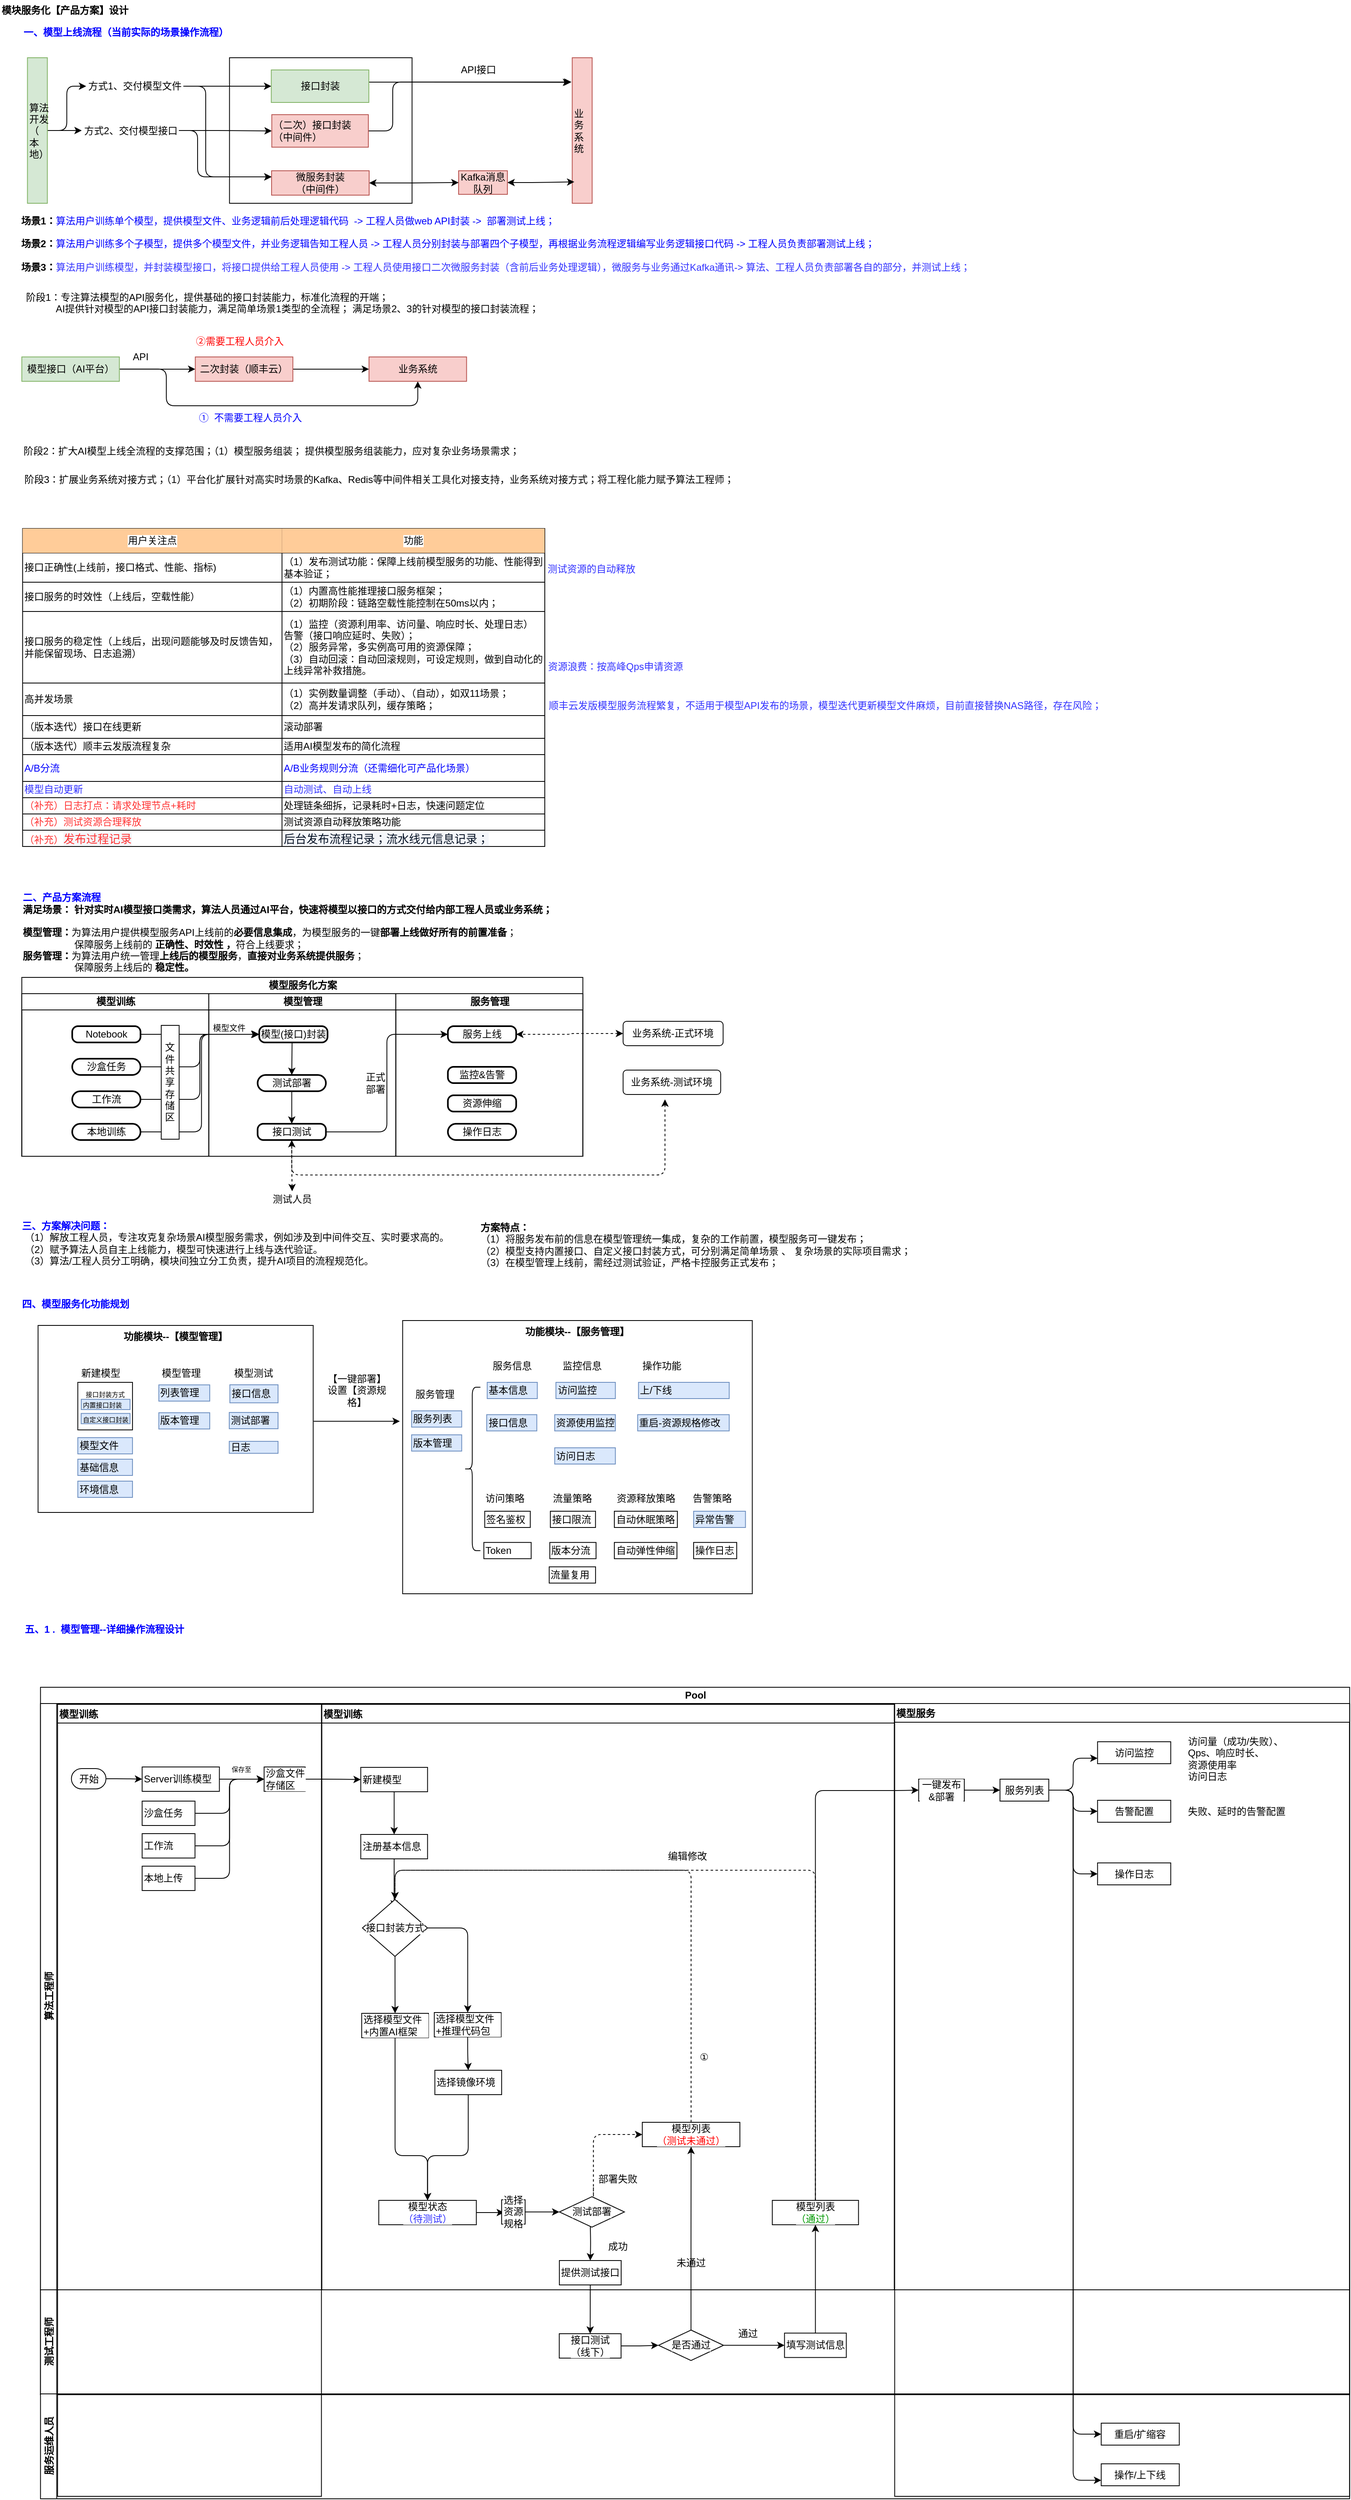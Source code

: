 <mxfile version="17.2.5" type="github">
  <diagram id="RYesdNrkkvENvSbMgtLH" name="模型管理">
    <mxGraphModel dx="1303" dy="727" grid="1" gridSize="10" guides="1" tooltips="1" connect="1" arrows="1" fold="1" page="1" pageScale="1" pageWidth="827" pageHeight="1169" math="0" shadow="0">
      <root>
        <mxCell id="0" />
        <mxCell id="1" parent="0" />
        <mxCell id="G5nIuUwNsv8SvUOpLTPq-1" value="&lt;b&gt;模块服务化【产品方案】设计&lt;br&gt;&lt;br&gt;&lt;/b&gt;" style="text;html=1;strokeColor=none;fillColor=none;align=left;verticalAlign=middle;whiteSpace=wrap;rounded=0;" vertex="1" parent="1">
          <mxGeometry x="80" y="20" width="454" height="40" as="geometry" />
        </mxCell>
        <mxCell id="G5nIuUwNsv8SvUOpLTPq-2" style="edgeStyle=orthogonalEdgeStyle;rounded=0;orthogonalLoop=1;jettySize=auto;html=1;endArrow=classic;endFill=1;" edge="1" parent="1">
          <mxGeometry relative="1" as="geometry">
            <mxPoint x="465.69" y="1767.88" as="sourcePoint" />
            <mxPoint x="571.69" y="1767.88" as="targetPoint" />
          </mxGeometry>
        </mxCell>
        <mxCell id="G5nIuUwNsv8SvUOpLTPq-3" value="&lt;b&gt;功能模块--【模型管理】&lt;/b&gt;" style="rounded=0;whiteSpace=wrap;html=1;fillColor=none;align=center;verticalAlign=top;" vertex="1" parent="1">
          <mxGeometry x="126.81" y="1650" width="338.38" height="230" as="geometry" />
        </mxCell>
        <mxCell id="G5nIuUwNsv8SvUOpLTPq-4" value="&lt;b&gt;&lt;font color=&quot;#0000ff&quot;&gt;五、1 .&amp;nbsp; 模型管理--详细操作流程设计&lt;/font&gt;&lt;/b&gt;" style="text;html=1;strokeColor=none;fillColor=none;align=center;verticalAlign=middle;whiteSpace=wrap;rounded=0;" vertex="1" parent="1">
          <mxGeometry x="95.19" y="2014" width="226.5" height="20" as="geometry" />
        </mxCell>
        <mxCell id="G5nIuUwNsv8SvUOpLTPq-5" value="&lt;b&gt;方案特点：&lt;/b&gt;&lt;br&gt;（1）将服务发布前的信息在模型管理统一集成，复杂的工作前置，模型服务可一键发布；&lt;br&gt;（2）模型支持内置接口、自定义接口封装方式，可分别满足简单场景 、 复杂场景的实际项目需求；&lt;br&gt;（3）在模型管理上线前，需经过测试验证，严格卡控服务正式发布；&lt;b&gt;&lt;br&gt;&lt;br&gt;&lt;/b&gt;" style="text;html=1;strokeColor=none;fillColor=none;align=left;verticalAlign=top;whiteSpace=wrap;rounded=0;dashed=1;" vertex="1" parent="1">
          <mxGeometry x="668.69" y="1516" width="540" height="70" as="geometry" />
        </mxCell>
        <mxCell id="G5nIuUwNsv8SvUOpLTPq-6" value="&lt;b&gt;功能模块--【服务管理】&lt;/b&gt;" style="rounded=0;whiteSpace=wrap;html=1;fillColor=none;align=center;verticalAlign=top;" vertex="1" parent="1">
          <mxGeometry x="575.19" y="1644" width="430" height="336" as="geometry" />
        </mxCell>
        <mxCell id="G5nIuUwNsv8SvUOpLTPq-7" value="版本管理" style="rounded=0;whiteSpace=wrap;html=1;align=left;fillColor=#dae8fc;strokeColor=#6c8ebf;" vertex="1" parent="1">
          <mxGeometry x="275.32" y="1757.36" width="62.62" height="20" as="geometry" />
        </mxCell>
        <mxCell id="G5nIuUwNsv8SvUOpLTPq-8" value="接口信息" style="rounded=0;whiteSpace=wrap;html=1;align=left;fillColor=#dae8fc;strokeColor=#6c8ebf;" vertex="1" parent="1">
          <mxGeometry x="362.69" y="1723" width="59.25" height="22.19" as="geometry" />
        </mxCell>
        <mxCell id="G5nIuUwNsv8SvUOpLTPq-9" value="测试部署" style="rounded=0;whiteSpace=wrap;html=1;align=left;fillColor=#dae8fc;strokeColor=#6c8ebf;" vertex="1" parent="1">
          <mxGeometry x="361.94" y="1757.05" width="60" height="20" as="geometry" />
        </mxCell>
        <mxCell id="G5nIuUwNsv8SvUOpLTPq-10" value="版本分流" style="rounded=0;whiteSpace=wrap;html=1;fillColor=none;align=left;" vertex="1" parent="1">
          <mxGeometry x="756.17" y="1916.88" width="56.87" height="20" as="geometry" />
        </mxCell>
        <mxCell id="G5nIuUwNsv8SvUOpLTPq-11" value="Token&lt;span style=&quot;color: rgba(0 , 0 , 0 , 0) ; font-family: monospace ; font-size: 0px&quot;&gt;%3CmxGraphModel%3E%3Croot%3E%3CmxCell%20id%3D%220%22%2F%3E%3CmxCell%20id%3D%221%22%20parent%3D%220%22%2F%3E%3CmxCell%20id%3D%222%22%20value%3D%22%E7%89%88%E6%9C%AC%E7%AE%A1%E7%90%86%22%20style%3D%22rounded%3D0%3BwhiteSpace%3Dwrap%3Bhtml%3D1%3BfillColor%3Dnone%3Balign%3Dleft%3B%22%20vertex%3D%221%22%20parent%3D%221%22%3E%3CmxGeometry%20x%3D%22654%22%20y%3D%221609.01%22%20width%3D%2274%22%20height%3D%2220%22%20as%3D%22geometry%22%2F%3E%3C%2FmxCell%3E%3C%2Froot%3E%3C%2FmxGraphModel%3E&lt;/span&gt;" style="rounded=0;whiteSpace=wrap;html=1;fillColor=none;align=left;" vertex="1" parent="1">
          <mxGeometry x="675.07" y="1916.88" width="58.18" height="20" as="geometry" />
        </mxCell>
        <mxCell id="G5nIuUwNsv8SvUOpLTPq-12" value="签名鉴权" style="rounded=0;whiteSpace=wrap;html=1;align=left;" vertex="1" parent="1">
          <mxGeometry x="676.16" y="1878.5" width="56" height="20" as="geometry" />
        </mxCell>
        <mxCell id="G5nIuUwNsv8SvUOpLTPq-13" value="流量复用" style="rounded=0;whiteSpace=wrap;html=1;fillColor=none;align=left;" vertex="1" parent="1">
          <mxGeometry x="755.42" y="1946.88" width="57" height="20" as="geometry" />
        </mxCell>
        <mxCell id="G5nIuUwNsv8SvUOpLTPq-14" value="接口限流" style="rounded=0;whiteSpace=wrap;html=1;fillColor=none;align=left;" vertex="1" parent="1">
          <mxGeometry x="756.86" y="1878.5" width="55.5" height="20" as="geometry" />
        </mxCell>
        <mxCell id="G5nIuUwNsv8SvUOpLTPq-15" value="访问监控" style="rounded=0;whiteSpace=wrap;html=1;align=left;fillColor=#dae8fc;strokeColor=#6c8ebf;" vertex="1" parent="1">
          <mxGeometry x="763.69" y="1720" width="73.12" height="20" as="geometry" />
        </mxCell>
        <mxCell id="G5nIuUwNsv8SvUOpLTPq-16" value="【一键部署】&lt;br&gt;设置【资源规格】" style="text;html=1;strokeColor=none;fillColor=none;align=center;verticalAlign=middle;whiteSpace=wrap;rounded=0;" vertex="1" parent="1">
          <mxGeometry x="473.81" y="1690" width="90" height="80" as="geometry" />
        </mxCell>
        <mxCell id="G5nIuUwNsv8SvUOpLTPq-17" value="自动休眠策略" style="rounded=0;whiteSpace=wrap;html=1;fillColor=none;align=left;" vertex="1" parent="1">
          <mxGeometry x="835.54" y="1878.5" width="77.5" height="20" as="geometry" />
        </mxCell>
        <mxCell id="G5nIuUwNsv8SvUOpLTPq-18" value="自动弹性伸缩" style="rounded=0;whiteSpace=wrap;html=1;fillColor=none;align=left;" vertex="1" parent="1">
          <mxGeometry x="835.54" y="1916.88" width="77" height="20" as="geometry" />
        </mxCell>
        <mxCell id="G5nIuUwNsv8SvUOpLTPq-19" value="&lt;b&gt;&lt;font color=&quot;#0000ff&quot;&gt;三、方案解决问题：&lt;/font&gt;&lt;/b&gt;&lt;br&gt;&lt;span&gt;&amp;nbsp;（1）解放工程人员，专注攻克复杂场景AI模型服务需求，例如涉及到中间件交互、实时要求高的。&amp;nbsp; &amp;nbsp; &amp;nbsp; &amp;nbsp;&amp;nbsp;&lt;/span&gt;&lt;br&gt;&lt;span&gt;&amp;nbsp;（2）赋予算法人员自主上线能力，模型可快速进行上线与迭代验证。&lt;/span&gt;&lt;br&gt;&lt;span&gt;&amp;nbsp;（3）算法/工程人员分工明确，模块间独立分工负责，提升AI项目的流程规范化。&lt;/span&gt;" style="text;html=1;strokeColor=none;fillColor=none;align=left;verticalAlign=middle;whiteSpace=wrap;rounded=0;" vertex="1" parent="1">
          <mxGeometry x="104.69" y="1494" width="559" height="110" as="geometry" />
        </mxCell>
        <mxCell id="G5nIuUwNsv8SvUOpLTPq-20" value="&lt;b&gt;&lt;font color=&quot;#0000ff&quot;&gt;四、模型服务化功能规划&lt;/font&gt;&lt;/b&gt;" style="text;html=1;strokeColor=none;fillColor=none;align=center;verticalAlign=middle;whiteSpace=wrap;rounded=0;" vertex="1" parent="1">
          <mxGeometry x="102.69" y="1614" width="140" height="20" as="geometry" />
        </mxCell>
        <mxCell id="G5nIuUwNsv8SvUOpLTPq-21" value="" style="rounded=0;whiteSpace=wrap;html=1;sketch=0;fillColor=none;align=left;" vertex="1" parent="1">
          <mxGeometry x="362.25" y="91" width="224.5" height="179" as="geometry" />
        </mxCell>
        <mxCell id="G5nIuUwNsv8SvUOpLTPq-22" style="edgeStyle=orthogonalEdgeStyle;curved=0;rounded=1;sketch=0;orthogonalLoop=1;jettySize=auto;html=1;entryX=0;entryY=0.5;entryDx=0;entryDy=0;" edge="1" parent="1" source="G5nIuUwNsv8SvUOpLTPq-24" target="G5nIuUwNsv8SvUOpLTPq-29">
          <mxGeometry relative="1" as="geometry" />
        </mxCell>
        <mxCell id="G5nIuUwNsv8SvUOpLTPq-23" style="edgeStyle=orthogonalEdgeStyle;curved=0;rounded=1;sketch=0;orthogonalLoop=1;jettySize=auto;html=1;entryX=0;entryY=0.25;entryDx=0;entryDy=0;" edge="1" parent="1" source="G5nIuUwNsv8SvUOpLTPq-24" target="G5nIuUwNsv8SvUOpLTPq-37">
          <mxGeometry relative="1" as="geometry">
            <Array as="points">
              <mxPoint x="333" y="126" />
              <mxPoint x="333" y="238" />
            </Array>
          </mxGeometry>
        </mxCell>
        <mxCell id="G5nIuUwNsv8SvUOpLTPq-24" value="方式1、交付模型文件" style="text;html=1;strokeColor=none;fillColor=none;align=center;verticalAlign=middle;whiteSpace=wrap;rounded=0;sketch=0;" vertex="1" parent="1">
          <mxGeometry x="186" y="116" width="119.5" height="20" as="geometry" />
        </mxCell>
        <mxCell id="G5nIuUwNsv8SvUOpLTPq-25" style="edgeStyle=orthogonalEdgeStyle;curved=0;rounded=1;sketch=0;orthogonalLoop=1;jettySize=auto;html=1;entryX=0;entryY=0.5;entryDx=0;entryDy=0;" edge="1" parent="1" source="G5nIuUwNsv8SvUOpLTPq-27" target="G5nIuUwNsv8SvUOpLTPq-31">
          <mxGeometry relative="1" as="geometry" />
        </mxCell>
        <mxCell id="G5nIuUwNsv8SvUOpLTPq-26" style="edgeStyle=orthogonalEdgeStyle;curved=0;rounded=1;sketch=0;orthogonalLoop=1;jettySize=auto;html=1;entryX=0;entryY=0.25;entryDx=0;entryDy=0;" edge="1" parent="1" source="G5nIuUwNsv8SvUOpLTPq-27" target="G5nIuUwNsv8SvUOpLTPq-37">
          <mxGeometry relative="1" as="geometry">
            <Array as="points">
              <mxPoint x="323" y="180" />
              <mxPoint x="323" y="238" />
            </Array>
          </mxGeometry>
        </mxCell>
        <mxCell id="G5nIuUwNsv8SvUOpLTPq-27" value="方式2、交付模型接口" style="text;html=1;strokeColor=none;fillColor=none;align=center;verticalAlign=middle;whiteSpace=wrap;rounded=0;sketch=0;" vertex="1" parent="1">
          <mxGeometry x="180.5" y="170.5" width="119.5" height="20" as="geometry" />
        </mxCell>
        <mxCell id="G5nIuUwNsv8SvUOpLTPq-28" style="edgeStyle=orthogonalEdgeStyle;curved=0;rounded=1;sketch=0;orthogonalLoop=1;jettySize=auto;html=1;entryX=-0.103;entryY=0.169;entryDx=0;entryDy=0;entryPerimeter=0;" edge="1" parent="1" source="G5nIuUwNsv8SvUOpLTPq-29" target="G5nIuUwNsv8SvUOpLTPq-32">
          <mxGeometry relative="1" as="geometry">
            <Array as="points">
              <mxPoint x="593" y="121" />
              <mxPoint x="593" y="121" />
            </Array>
          </mxGeometry>
        </mxCell>
        <mxCell id="G5nIuUwNsv8SvUOpLTPq-29" value="接口封装" style="rounded=0;whiteSpace=wrap;html=1;sketch=0;fillColor=#d5e8d4;align=center;strokeColor=#82b366;" vertex="1" parent="1">
          <mxGeometry x="413.63" y="106" width="120" height="40" as="geometry" />
        </mxCell>
        <mxCell id="G5nIuUwNsv8SvUOpLTPq-30" style="edgeStyle=orthogonalEdgeStyle;curved=0;rounded=1;sketch=0;orthogonalLoop=1;jettySize=auto;html=1;entryX=-0.04;entryY=0.167;entryDx=0;entryDy=0;entryPerimeter=0;" edge="1" parent="1" source="G5nIuUwNsv8SvUOpLTPq-31" target="G5nIuUwNsv8SvUOpLTPq-32">
          <mxGeometry relative="1" as="geometry">
            <Array as="points">
              <mxPoint x="563" y="181" />
              <mxPoint x="563" y="121" />
            </Array>
          </mxGeometry>
        </mxCell>
        <mxCell id="G5nIuUwNsv8SvUOpLTPq-31" value="（二次）接口封装&lt;br&gt;（中间件）" style="rounded=0;whiteSpace=wrap;html=1;sketch=0;fillColor=#f8cecc;align=left;strokeColor=#b85450;" vertex="1" parent="1">
          <mxGeometry x="414.25" y="161" width="118.75" height="40" as="geometry" />
        </mxCell>
        <mxCell id="G5nIuUwNsv8SvUOpLTPq-32" value="业&lt;br&gt;务&lt;br&gt;系&lt;br&gt;统" style="rounded=0;whiteSpace=wrap;html=1;sketch=0;fillColor=#f8cecc;align=left;strokeColor=#b85450;" vertex="1" parent="1">
          <mxGeometry x="783.75" y="91" width="24.5" height="179" as="geometry" />
        </mxCell>
        <mxCell id="G5nIuUwNsv8SvUOpLTPq-33" value="API接口" style="text;html=1;strokeColor=none;fillColor=none;align=center;verticalAlign=middle;whiteSpace=wrap;rounded=0;sketch=0;" vertex="1" parent="1">
          <mxGeometry x="636" y="96" width="65" height="20" as="geometry" />
        </mxCell>
        <mxCell id="G5nIuUwNsv8SvUOpLTPq-34" style="edgeStyle=orthogonalEdgeStyle;curved=0;rounded=1;sketch=0;orthogonalLoop=1;jettySize=auto;html=1;entryX=0.105;entryY=0.853;entryDx=0;entryDy=0;entryPerimeter=0;startArrow=classic;startFill=1;" edge="1" parent="1" source="G5nIuUwNsv8SvUOpLTPq-35" target="G5nIuUwNsv8SvUOpLTPq-32">
          <mxGeometry relative="1" as="geometry" />
        </mxCell>
        <mxCell id="G5nIuUwNsv8SvUOpLTPq-35" value="Kafka消息队列" style="rounded=0;whiteSpace=wrap;html=1;sketch=0;align=center;fillColor=#f8cecc;strokeColor=#b85450;" vertex="1" parent="1">
          <mxGeometry x="644" y="230" width="60" height="29" as="geometry" />
        </mxCell>
        <mxCell id="G5nIuUwNsv8SvUOpLTPq-36" style="edgeStyle=orthogonalEdgeStyle;curved=0;rounded=1;sketch=0;orthogonalLoop=1;jettySize=auto;html=1;entryX=0;entryY=0.5;entryDx=0;entryDy=0;startArrow=classic;startFill=1;" edge="1" parent="1" source="G5nIuUwNsv8SvUOpLTPq-37" target="G5nIuUwNsv8SvUOpLTPq-35">
          <mxGeometry relative="1" as="geometry" />
        </mxCell>
        <mxCell id="G5nIuUwNsv8SvUOpLTPq-37" value="微服务封装&lt;br&gt;（中间件）" style="rounded=0;whiteSpace=wrap;html=1;sketch=0;align=center;fillColor=#f8cecc;strokeColor=#b85450;" vertex="1" parent="1">
          <mxGeometry x="414" y="230" width="120" height="30" as="geometry" />
        </mxCell>
        <mxCell id="G5nIuUwNsv8SvUOpLTPq-38" style="edgeStyle=orthogonalEdgeStyle;curved=0;rounded=1;sketch=0;orthogonalLoop=1;jettySize=auto;html=1;" edge="1" parent="1" source="G5nIuUwNsv8SvUOpLTPq-40" target="G5nIuUwNsv8SvUOpLTPq-27">
          <mxGeometry relative="1" as="geometry" />
        </mxCell>
        <mxCell id="G5nIuUwNsv8SvUOpLTPq-39" style="edgeStyle=orthogonalEdgeStyle;curved=0;rounded=1;sketch=0;orthogonalLoop=1;jettySize=auto;html=1;" edge="1" parent="1" source="G5nIuUwNsv8SvUOpLTPq-40" target="G5nIuUwNsv8SvUOpLTPq-24">
          <mxGeometry relative="1" as="geometry" />
        </mxCell>
        <mxCell id="G5nIuUwNsv8SvUOpLTPq-40" value="算法开发&lt;br&gt;（&lt;br&gt;本地）" style="rounded=0;whiteSpace=wrap;html=1;sketch=0;fillColor=#d5e8d4;align=left;strokeColor=#82b366;" vertex="1" parent="1">
          <mxGeometry x="113.75" y="91" width="24.5" height="179" as="geometry" />
        </mxCell>
        <mxCell id="G5nIuUwNsv8SvUOpLTPq-41" value="&lt;b&gt;&lt;font color=&quot;#0000ff&quot;&gt;一、模型上线流程（当前实际的场景操作流程）&lt;/font&gt;&lt;/b&gt;" style="text;html=1;strokeColor=none;fillColor=none;align=center;verticalAlign=middle;whiteSpace=wrap;rounded=0;" vertex="1" parent="1">
          <mxGeometry x="102.13" y="50" width="265.87" height="20" as="geometry" />
        </mxCell>
        <mxCell id="G5nIuUwNsv8SvUOpLTPq-42" value="&lt;b&gt;&lt;font color=&quot;#0000ff&quot;&gt;二、产品方案流程&lt;/font&gt;&lt;br&gt;满足场景： 针对实时AI模型接口类需求，算法人员通过AI平台，快速将模型以接口的方式交付给内部工程人员或业务系统；&lt;br&gt;&lt;br&gt;模型管理：&lt;/b&gt;为算法用户提供模型服务API上线前的&lt;b&gt;必要信息集成&lt;/b&gt;，为模型服务的一键&lt;b&gt;部署上线做好所有的前置准备&lt;/b&gt;；&lt;br&gt;&amp;nbsp; &amp;nbsp; &amp;nbsp; &amp;nbsp; &amp;nbsp; &amp;nbsp; &amp;nbsp; &amp;nbsp; &amp;nbsp; &amp;nbsp;保障服务上线前的 &lt;b&gt;正确性、时效性 ，&lt;/b&gt;符合上线要求；&lt;br&gt;&lt;b&gt;服务管理：&lt;/b&gt;为算法用户统一管理&lt;b&gt;上线后的模型服务&lt;/b&gt;，&lt;b&gt;直接对业务系统提供服务&lt;/b&gt;；&amp;nbsp; &amp;nbsp; &amp;nbsp; &amp;nbsp; &amp;nbsp; &amp;nbsp; &amp;nbsp; &amp;nbsp; &amp;nbsp; &amp;nbsp; &amp;nbsp; &amp;nbsp; &amp;nbsp; &amp;nbsp; &amp;nbsp; &amp;nbsp; &amp;nbsp; &amp;nbsp; &amp;nbsp; &amp;nbsp; &amp;nbsp; &amp;nbsp; &amp;nbsp; &amp;nbsp; &amp;nbsp; &amp;nbsp; &amp;nbsp; &amp;nbsp; &amp;nbsp; &amp;nbsp; &amp;nbsp; &amp;nbsp;&lt;br&gt;&amp;nbsp; &amp;nbsp; &amp;nbsp; &amp;nbsp; &amp;nbsp; &amp;nbsp; &amp;nbsp; &amp;nbsp; &amp;nbsp; &amp;nbsp;保障服务上线后的 &lt;b&gt;稳定性。&lt;/b&gt;" style="text;html=1;strokeColor=none;fillColor=none;align=left;verticalAlign=middle;whiteSpace=wrap;rounded=0;" vertex="1" parent="1">
          <mxGeometry x="105.94" y="1117" width="820.87" height="100" as="geometry" />
        </mxCell>
        <mxCell id="G5nIuUwNsv8SvUOpLTPq-43" value="模型服务化方案" style="swimlane;html=1;childLayout=stackLayout;resizeParent=1;resizeParentMax=0;startSize=20;rounded=0;sketch=0;fillColor=none;align=center;" vertex="1" parent="1">
          <mxGeometry x="106.81" y="1222" width="690" height="220" as="geometry" />
        </mxCell>
        <mxCell id="G5nIuUwNsv8SvUOpLTPq-44" value="模型训练" style="swimlane;html=1;startSize=20;" vertex="1" parent="G5nIuUwNsv8SvUOpLTPq-43">
          <mxGeometry y="20" width="230" height="200" as="geometry" />
        </mxCell>
        <mxCell id="G5nIuUwNsv8SvUOpLTPq-45" value="Notebook" style="rounded=1;whiteSpace=wrap;html=1;absoluteArcSize=1;arcSize=14;strokeWidth=2;sketch=0;fillColor=none;align=center;" vertex="1" parent="G5nIuUwNsv8SvUOpLTPq-44">
          <mxGeometry x="62" y="40" width="84" height="20" as="geometry" />
        </mxCell>
        <mxCell id="G5nIuUwNsv8SvUOpLTPq-46" value="沙盒任务" style="rounded=1;whiteSpace=wrap;html=1;absoluteArcSize=1;arcSize=81;strokeWidth=2;sketch=0;fillColor=none;align=center;" vertex="1" parent="G5nIuUwNsv8SvUOpLTPq-44">
          <mxGeometry x="62" y="80" width="84" height="20" as="geometry" />
        </mxCell>
        <mxCell id="G5nIuUwNsv8SvUOpLTPq-47" value="模型管理" style="swimlane;html=1;startSize=20;" vertex="1" parent="G5nIuUwNsv8SvUOpLTPq-43">
          <mxGeometry x="230" y="20" width="230" height="200" as="geometry" />
        </mxCell>
        <mxCell id="G5nIuUwNsv8SvUOpLTPq-48" style="edgeStyle=orthogonalEdgeStyle;curved=0;rounded=1;sketch=0;orthogonalLoop=1;jettySize=auto;html=1;entryX=0.5;entryY=0;entryDx=0;entryDy=0;startArrow=none;startFill=0;exitX=0.481;exitY=1.021;exitDx=0;exitDy=0;exitPerimeter=0;" edge="1" parent="G5nIuUwNsv8SvUOpLTPq-47" source="G5nIuUwNsv8SvUOpLTPq-49" target="G5nIuUwNsv8SvUOpLTPq-51">
          <mxGeometry relative="1" as="geometry" />
        </mxCell>
        <mxCell id="G5nIuUwNsv8SvUOpLTPq-49" value="模型(接口)封装" style="rounded=1;whiteSpace=wrap;html=1;absoluteArcSize=1;arcSize=14;strokeWidth=2;sketch=0;fillColor=none;align=center;" vertex="1" parent="G5nIuUwNsv8SvUOpLTPq-47">
          <mxGeometry x="62" y="40" width="84" height="20" as="geometry" />
        </mxCell>
        <mxCell id="G5nIuUwNsv8SvUOpLTPq-50" style="edgeStyle=orthogonalEdgeStyle;curved=0;rounded=1;sketch=0;orthogonalLoop=1;jettySize=auto;html=1;entryX=0.5;entryY=0;entryDx=0;entryDy=0;startArrow=none;startFill=0;" edge="1" parent="G5nIuUwNsv8SvUOpLTPq-47" source="G5nIuUwNsv8SvUOpLTPq-51" target="G5nIuUwNsv8SvUOpLTPq-52">
          <mxGeometry relative="1" as="geometry" />
        </mxCell>
        <mxCell id="G5nIuUwNsv8SvUOpLTPq-51" value="测试部署" style="rounded=1;whiteSpace=wrap;html=1;absoluteArcSize=1;arcSize=77;strokeWidth=2;sketch=0;fillColor=none;align=center;" vertex="1" parent="G5nIuUwNsv8SvUOpLTPq-47">
          <mxGeometry x="60" y="100" width="84" height="20" as="geometry" />
        </mxCell>
        <mxCell id="G5nIuUwNsv8SvUOpLTPq-52" value="接口测试" style="rounded=1;whiteSpace=wrap;html=1;absoluteArcSize=1;arcSize=14;strokeWidth=2;sketch=0;fillColor=none;align=center;" vertex="1" parent="G5nIuUwNsv8SvUOpLTPq-47">
          <mxGeometry x="60" y="160" width="84" height="20" as="geometry" />
        </mxCell>
        <mxCell id="G5nIuUwNsv8SvUOpLTPq-53" value="正式&lt;br&gt;部署" style="text;html=1;strokeColor=none;fillColor=none;align=center;verticalAlign=middle;whiteSpace=wrap;rounded=0;sketch=0;" vertex="1" parent="G5nIuUwNsv8SvUOpLTPq-47">
          <mxGeometry x="185" y="100" width="40" height="20" as="geometry" />
        </mxCell>
        <mxCell id="G5nIuUwNsv8SvUOpLTPq-54" value="&lt;font style=&quot;font-size: 10px&quot;&gt;模型文件&lt;/font&gt;" style="text;html=1;strokeColor=none;fillColor=none;align=center;verticalAlign=middle;whiteSpace=wrap;rounded=0;sketch=0;" vertex="1" parent="G5nIuUwNsv8SvUOpLTPq-47">
          <mxGeometry y="32" width="50" height="20" as="geometry" />
        </mxCell>
        <mxCell id="G5nIuUwNsv8SvUOpLTPq-55" value="服务管理" style="swimlane;html=1;startSize=20;" vertex="1" parent="G5nIuUwNsv8SvUOpLTPq-43">
          <mxGeometry x="460" y="20" width="230" height="200" as="geometry" />
        </mxCell>
        <mxCell id="G5nIuUwNsv8SvUOpLTPq-56" value="监控&amp;amp;告警" style="rounded=1;whiteSpace=wrap;html=1;absoluteArcSize=1;arcSize=14;strokeWidth=2;sketch=0;fillColor=none;align=center;" vertex="1" parent="G5nIuUwNsv8SvUOpLTPq-55">
          <mxGeometry x="64" y="90" width="84" height="20" as="geometry" />
        </mxCell>
        <mxCell id="G5nIuUwNsv8SvUOpLTPq-57" value="资源伸缩" style="rounded=1;whiteSpace=wrap;html=1;absoluteArcSize=1;arcSize=14;strokeWidth=2;sketch=0;fillColor=none;align=center;" vertex="1" parent="G5nIuUwNsv8SvUOpLTPq-55">
          <mxGeometry x="64" y="125" width="84" height="20" as="geometry" />
        </mxCell>
        <mxCell id="G5nIuUwNsv8SvUOpLTPq-58" value="操作日志" style="rounded=1;whiteSpace=wrap;html=1;absoluteArcSize=1;arcSize=33;strokeWidth=2;sketch=0;fillColor=none;align=center;" vertex="1" parent="G5nIuUwNsv8SvUOpLTPq-55">
          <mxGeometry x="64" y="160" width="84" height="20" as="geometry" />
        </mxCell>
        <mxCell id="G5nIuUwNsv8SvUOpLTPq-59" style="edgeStyle=orthogonalEdgeStyle;curved=0;rounded=1;sketch=0;orthogonalLoop=1;jettySize=auto;html=1;entryX=0;entryY=0.5;entryDx=0;entryDy=0;startArrow=none;startFill=0;" edge="1" parent="G5nIuUwNsv8SvUOpLTPq-43" source="G5nIuUwNsv8SvUOpLTPq-45" target="G5nIuUwNsv8SvUOpLTPq-49">
          <mxGeometry relative="1" as="geometry" />
        </mxCell>
        <mxCell id="G5nIuUwNsv8SvUOpLTPq-60" style="edgeStyle=orthogonalEdgeStyle;curved=0;rounded=1;sketch=0;orthogonalLoop=1;jettySize=auto;html=1;entryX=0;entryY=0.5;entryDx=0;entryDy=0;startArrow=none;startFill=0;" edge="1" parent="G5nIuUwNsv8SvUOpLTPq-43" source="G5nIuUwNsv8SvUOpLTPq-46" target="G5nIuUwNsv8SvUOpLTPq-49">
          <mxGeometry relative="1" as="geometry" />
        </mxCell>
        <mxCell id="G5nIuUwNsv8SvUOpLTPq-61" style="edgeStyle=orthogonalEdgeStyle;curved=0;rounded=1;sketch=0;orthogonalLoop=1;jettySize=auto;html=1;entryX=0;entryY=0.5;entryDx=0;entryDy=0;startArrow=none;startFill=0;" edge="1" parent="1" source="G5nIuUwNsv8SvUOpLTPq-62" target="G5nIuUwNsv8SvUOpLTPq-49">
          <mxGeometry relative="1" as="geometry" />
        </mxCell>
        <mxCell id="G5nIuUwNsv8SvUOpLTPq-62" value="工作流" style="rounded=1;whiteSpace=wrap;html=1;absoluteArcSize=1;arcSize=81;strokeWidth=2;sketch=0;fillColor=none;align=center;" vertex="1" parent="1">
          <mxGeometry x="168.81" y="1362" width="84" height="20" as="geometry" />
        </mxCell>
        <mxCell id="G5nIuUwNsv8SvUOpLTPq-63" style="edgeStyle=orthogonalEdgeStyle;curved=0;rounded=1;sketch=0;orthogonalLoop=1;jettySize=auto;html=1;startArrow=none;startFill=0;" edge="1" parent="1" source="G5nIuUwNsv8SvUOpLTPq-64">
          <mxGeometry relative="1" as="geometry">
            <mxPoint x="397.81" y="1292.0" as="targetPoint" />
            <Array as="points">
              <mxPoint x="327.81" y="1412" />
              <mxPoint x="327.81" y="1292" />
            </Array>
          </mxGeometry>
        </mxCell>
        <mxCell id="G5nIuUwNsv8SvUOpLTPq-64" value="本地训练" style="rounded=1;whiteSpace=wrap;html=1;absoluteArcSize=1;arcSize=81;strokeWidth=2;sketch=0;fillColor=none;align=center;" vertex="1" parent="1">
          <mxGeometry x="168.81" y="1402" width="84" height="20" as="geometry" />
        </mxCell>
        <mxCell id="G5nIuUwNsv8SvUOpLTPq-65" value="服务上线" style="rounded=1;whiteSpace=wrap;html=1;absoluteArcSize=1;arcSize=14;strokeWidth=2;sketch=0;fillColor=none;align=center;" vertex="1" parent="1">
          <mxGeometry x="630.81" y="1282" width="84" height="20" as="geometry" />
        </mxCell>
        <mxCell id="G5nIuUwNsv8SvUOpLTPq-66" style="edgeStyle=orthogonalEdgeStyle;curved=0;rounded=1;sketch=0;orthogonalLoop=1;jettySize=auto;html=1;entryX=0;entryY=0.5;entryDx=0;entryDy=0;startArrow=none;startFill=0;" edge="1" parent="1" source="G5nIuUwNsv8SvUOpLTPq-52" target="G5nIuUwNsv8SvUOpLTPq-65">
          <mxGeometry relative="1" as="geometry" />
        </mxCell>
        <mxCell id="G5nIuUwNsv8SvUOpLTPq-67" style="edgeStyle=orthogonalEdgeStyle;curved=0;rounded=1;sketch=0;orthogonalLoop=1;jettySize=auto;html=1;entryX=1;entryY=0.5;entryDx=0;entryDy=0;startArrow=classic;startFill=1;dashed=1;" edge="1" parent="1" source="G5nIuUwNsv8SvUOpLTPq-68" target="G5nIuUwNsv8SvUOpLTPq-65">
          <mxGeometry relative="1" as="geometry" />
        </mxCell>
        <mxCell id="G5nIuUwNsv8SvUOpLTPq-68" value="业务系统-正式环境" style="rounded=1;whiteSpace=wrap;html=1;sketch=0;fillColor=none;align=center;" vertex="1" parent="1">
          <mxGeometry x="846.31" y="1276" width="123" height="30" as="geometry" />
        </mxCell>
        <mxCell id="G5nIuUwNsv8SvUOpLTPq-69" style="edgeStyle=orthogonalEdgeStyle;curved=0;rounded=1;sketch=0;orthogonalLoop=1;jettySize=auto;html=1;entryX=0.5;entryY=1;entryDx=0;entryDy=0;dashed=1;startArrow=classic;startFill=1;" edge="1" parent="1" target="G5nIuUwNsv8SvUOpLTPq-52">
          <mxGeometry relative="1" as="geometry">
            <mxPoint x="897.81" y="1372.0" as="sourcePoint" />
            <Array as="points">
              <mxPoint x="897.31" y="1465" />
              <mxPoint x="439.31" y="1465" />
            </Array>
          </mxGeometry>
        </mxCell>
        <mxCell id="G5nIuUwNsv8SvUOpLTPq-70" value="业务系统-测试环境" style="rounded=1;whiteSpace=wrap;html=1;sketch=0;fillColor=none;align=center;" vertex="1" parent="1">
          <mxGeometry x="846.31" y="1336" width="120" height="30" as="geometry" />
        </mxCell>
        <mxCell id="G5nIuUwNsv8SvUOpLTPq-71" value="异常告警" style="rounded=0;whiteSpace=wrap;html=1;align=left;fillColor=#dae8fc;strokeColor=#6c8ebf;" vertex="1" parent="1">
          <mxGeometry x="933.04" y="1878.5" width="63.77" height="20" as="geometry" />
        </mxCell>
        <mxCell id="G5nIuUwNsv8SvUOpLTPq-72" value="&lt;b&gt;场景1：&lt;/b&gt;&lt;font color=&quot;#0000ff&quot;&gt;算法用户训练单个模型，提供模型文件、业务逻辑前后处理逻辑代码&amp;nbsp; -&amp;gt; 工程人员做web API封装 -&amp;gt;&amp;nbsp; 部署测试上线；&lt;/font&gt;&lt;br&gt;&lt;br&gt;&lt;b&gt;场景2：&lt;/b&gt;&lt;font color=&quot;#0000ff&quot;&gt;算法用户训练多个子模型，提供多个模型文件，并业务逻辑告知工程人员 -&amp;gt; 工程人员分别封装与部署四个子模型，再根据业务流程逻辑编写业务逻辑接口代码 -&amp;gt; 工程人员负责部署测试上线；&lt;/font&gt;&lt;br&gt;&lt;br&gt;&lt;b&gt;场景3：&lt;/b&gt;&lt;font color=&quot;#3333ff&quot;&gt;算法用户训练模型，并封装模型接口，将接口提供给工程人员使用 -&amp;gt; 工程人员使用接口二次微服务封装（含前后业务处理逻辑），微服务与业务通过Kafka通讯-&amp;gt; 算法、工程人员负责部署各自的部分，并测试上线；&lt;/font&gt;" style="text;html=1;strokeColor=none;fillColor=none;align=left;verticalAlign=middle;whiteSpace=wrap;rounded=0;sketch=0;" vertex="1" parent="1">
          <mxGeometry x="104" y="280" width="1346" height="80" as="geometry" />
        </mxCell>
        <mxCell id="G5nIuUwNsv8SvUOpLTPq-73" value="操作日志" style="rounded=0;whiteSpace=wrap;html=1;align=left;" vertex="1" parent="1">
          <mxGeometry x="933.04" y="1916.88" width="53" height="20" as="geometry" />
        </mxCell>
        <mxCell id="G5nIuUwNsv8SvUOpLTPq-74" value="文件共享存储区" style="rounded=0;whiteSpace=wrap;html=1;sketch=0;" vertex="1" parent="1">
          <mxGeometry x="278.31" y="1281" width="22" height="140" as="geometry" />
        </mxCell>
        <mxCell id="G5nIuUwNsv8SvUOpLTPq-75" style="edgeStyle=orthogonalEdgeStyle;curved=0;rounded=1;sketch=0;orthogonalLoop=1;jettySize=auto;html=1;entryX=0;entryY=0.5;entryDx=0;entryDy=0;" edge="1" parent="1" source="G5nIuUwNsv8SvUOpLTPq-77" target="G5nIuUwNsv8SvUOpLTPq-80">
          <mxGeometry relative="1" as="geometry" />
        </mxCell>
        <mxCell id="G5nIuUwNsv8SvUOpLTPq-76" style="edgeStyle=orthogonalEdgeStyle;curved=0;rounded=1;sketch=0;orthogonalLoop=1;jettySize=auto;html=1;entryX=0.5;entryY=1;entryDx=0;entryDy=0;" edge="1" parent="1" source="G5nIuUwNsv8SvUOpLTPq-77" target="G5nIuUwNsv8SvUOpLTPq-78">
          <mxGeometry relative="1" as="geometry">
            <Array as="points">
              <mxPoint x="284.56" y="473.94" />
              <mxPoint x="284.56" y="518.94" />
              <mxPoint x="593.56" y="518.94" />
            </Array>
          </mxGeometry>
        </mxCell>
        <mxCell id="G5nIuUwNsv8SvUOpLTPq-77" value="模型接口（AI平台）" style="rounded=0;whiteSpace=wrap;html=1;sketch=0;fillColor=#d5e8d4;strokeColor=#82b366;" vertex="1" parent="1">
          <mxGeometry x="106.81" y="458.94" width="120" height="30" as="geometry" />
        </mxCell>
        <mxCell id="G5nIuUwNsv8SvUOpLTPq-78" value="业务系统" style="rounded=0;whiteSpace=wrap;html=1;sketch=0;fillColor=#f8cecc;strokeColor=#b85450;" vertex="1" parent="1">
          <mxGeometry x="533.81" y="458.94" width="120" height="30" as="geometry" />
        </mxCell>
        <mxCell id="G5nIuUwNsv8SvUOpLTPq-79" style="edgeStyle=orthogonalEdgeStyle;curved=0;rounded=1;sketch=0;orthogonalLoop=1;jettySize=auto;html=1;entryX=0;entryY=0.5;entryDx=0;entryDy=0;" edge="1" parent="1" source="G5nIuUwNsv8SvUOpLTPq-80" target="G5nIuUwNsv8SvUOpLTPq-78">
          <mxGeometry relative="1" as="geometry" />
        </mxCell>
        <mxCell id="G5nIuUwNsv8SvUOpLTPq-80" value="二次封装（顺丰云）" style="rounded=0;whiteSpace=wrap;html=1;sketch=0;fillColor=#f8cecc;strokeColor=#b85450;" vertex="1" parent="1">
          <mxGeometry x="320.19" y="458.94" width="120" height="30" as="geometry" />
        </mxCell>
        <mxCell id="G5nIuUwNsv8SvUOpLTPq-81" value="API" style="text;html=1;strokeColor=none;fillColor=none;align=center;verticalAlign=middle;whiteSpace=wrap;rounded=0;sketch=0;" vertex="1" parent="1">
          <mxGeometry x="233.31" y="448.94" width="40" height="20" as="geometry" />
        </mxCell>
        <mxCell id="G5nIuUwNsv8SvUOpLTPq-82" value="&lt;font color=&quot;#0000ff&quot;&gt;①&amp;nbsp; 不需要工程人员介入&lt;/font&gt;" style="text;html=1;strokeColor=none;fillColor=none;align=center;verticalAlign=middle;whiteSpace=wrap;rounded=0;sketch=0;" vertex="1" parent="1">
          <mxGeometry x="312.81" y="523.5" width="150" height="20" as="geometry" />
        </mxCell>
        <mxCell id="G5nIuUwNsv8SvUOpLTPq-83" value="&lt;font color=&quot;#ff0000&quot;&gt;②需要工程人员介入&lt;/font&gt;" style="text;html=1;strokeColor=none;fillColor=none;align=center;verticalAlign=middle;whiteSpace=wrap;rounded=0;sketch=0;" vertex="1" parent="1">
          <mxGeometry x="312.81" y="430" width="123.5" height="20" as="geometry" />
        </mxCell>
        <mxCell id="G5nIuUwNsv8SvUOpLTPq-84" value="" style="shape=table;html=1;whiteSpace=wrap;startSize=0;container=1;collapsible=0;childLayout=tableLayout;rounded=0;sketch=0;align=left;" vertex="1" parent="1">
          <mxGeometry x="107.81" y="670" width="642.19" height="391.0" as="geometry" />
        </mxCell>
        <mxCell id="G5nIuUwNsv8SvUOpLTPq-85" value="" style="shape=partialRectangle;html=1;whiteSpace=wrap;collapsible=0;dropTarget=0;pointerEvents=0;fillColor=none;top=0;left=0;bottom=0;right=0;points=[[0,0.5],[1,0.5]];portConstraint=eastwest;" vertex="1" parent="G5nIuUwNsv8SvUOpLTPq-84">
          <mxGeometry width="642.19" height="30" as="geometry" />
        </mxCell>
        <mxCell id="G5nIuUwNsv8SvUOpLTPq-86" value="用户关注点" style="shape=partialRectangle;html=1;whiteSpace=wrap;connectable=0;fillColor=#ffcc99;top=0;left=0;bottom=0;right=0;overflow=hidden;labelBackgroundColor=#ffffff;strokeColor=#36393d;" vertex="1" parent="G5nIuUwNsv8SvUOpLTPq-85">
          <mxGeometry width="319" height="30" as="geometry">
            <mxRectangle width="319" height="30" as="alternateBounds" />
          </mxGeometry>
        </mxCell>
        <mxCell id="G5nIuUwNsv8SvUOpLTPq-87" value="功能" style="shape=partialRectangle;html=1;whiteSpace=wrap;connectable=0;fillColor=#ffcc99;top=0;left=0;bottom=0;right=0;overflow=hidden;labelBackgroundColor=#ffffff;strokeColor=#36393d;" vertex="1" parent="G5nIuUwNsv8SvUOpLTPq-85">
          <mxGeometry x="319" width="323" height="30" as="geometry">
            <mxRectangle width="323" height="30" as="alternateBounds" />
          </mxGeometry>
        </mxCell>
        <mxCell id="G5nIuUwNsv8SvUOpLTPq-88" value="" style="shape=partialRectangle;html=1;whiteSpace=wrap;collapsible=0;dropTarget=0;pointerEvents=0;fillColor=none;top=0;left=0;bottom=0;right=0;points=[[0,0.5],[1,0.5]];portConstraint=eastwest;" vertex="1" parent="G5nIuUwNsv8SvUOpLTPq-84">
          <mxGeometry y="30" width="642.19" height="36" as="geometry" />
        </mxCell>
        <mxCell id="G5nIuUwNsv8SvUOpLTPq-89" value="接口正确性(上线前，接口格式、性能、指标)" style="shape=partialRectangle;html=1;whiteSpace=wrap;connectable=0;fillColor=none;top=0;left=0;bottom=0;right=0;overflow=hidden;align=left;" vertex="1" parent="G5nIuUwNsv8SvUOpLTPq-88">
          <mxGeometry width="319" height="36" as="geometry">
            <mxRectangle width="319" height="36" as="alternateBounds" />
          </mxGeometry>
        </mxCell>
        <mxCell id="G5nIuUwNsv8SvUOpLTPq-90" value="（1）发布测试功能：保障上线前模型服务的功能、性能得到基本验证；" style="shape=partialRectangle;html=1;whiteSpace=wrap;connectable=0;fillColor=none;top=0;left=0;bottom=0;right=0;overflow=hidden;align=left;" vertex="1" parent="G5nIuUwNsv8SvUOpLTPq-88">
          <mxGeometry x="319" width="323" height="36" as="geometry">
            <mxRectangle width="323" height="36" as="alternateBounds" />
          </mxGeometry>
        </mxCell>
        <mxCell id="G5nIuUwNsv8SvUOpLTPq-91" value="" style="shape=partialRectangle;html=1;whiteSpace=wrap;collapsible=0;dropTarget=0;pointerEvents=0;fillColor=none;top=0;left=0;bottom=0;right=0;points=[[0,0.5],[1,0.5]];portConstraint=eastwest;" vertex="1" parent="G5nIuUwNsv8SvUOpLTPq-84">
          <mxGeometry y="66" width="642.19" height="36" as="geometry" />
        </mxCell>
        <mxCell id="G5nIuUwNsv8SvUOpLTPq-92" value="接口服务的时效性（上线后，空载性能）" style="shape=partialRectangle;html=1;whiteSpace=wrap;connectable=0;fillColor=none;top=0;left=0;bottom=0;right=0;overflow=hidden;align=left;" vertex="1" parent="G5nIuUwNsv8SvUOpLTPq-91">
          <mxGeometry width="319" height="36" as="geometry">
            <mxRectangle width="319" height="36" as="alternateBounds" />
          </mxGeometry>
        </mxCell>
        <mxCell id="G5nIuUwNsv8SvUOpLTPq-93" value="（1）内置高性能推理接口服务框架；&lt;br&gt;（2）初期阶段：链路空载性能控制在50ms以内；" style="shape=partialRectangle;html=1;whiteSpace=wrap;connectable=0;fillColor=none;top=0;left=0;bottom=0;right=0;overflow=hidden;align=left;" vertex="1" parent="G5nIuUwNsv8SvUOpLTPq-91">
          <mxGeometry x="319" width="323" height="36" as="geometry">
            <mxRectangle width="323" height="36" as="alternateBounds" />
          </mxGeometry>
        </mxCell>
        <mxCell id="G5nIuUwNsv8SvUOpLTPq-94" style="shape=partialRectangle;html=1;whiteSpace=wrap;collapsible=0;dropTarget=0;pointerEvents=0;fillColor=none;top=0;left=0;bottom=0;right=0;points=[[0,0.5],[1,0.5]];portConstraint=eastwest;align=left;" vertex="1" parent="G5nIuUwNsv8SvUOpLTPq-84">
          <mxGeometry y="102" width="642.19" height="88" as="geometry" />
        </mxCell>
        <mxCell id="G5nIuUwNsv8SvUOpLTPq-95" value="接口服务的稳定性（上线后，出现问题能够及时反馈告知，并能保留现场、日志追溯）" style="shape=partialRectangle;html=1;whiteSpace=wrap;connectable=0;fillColor=none;top=0;left=0;bottom=0;right=0;overflow=hidden;align=left;" vertex="1" parent="G5nIuUwNsv8SvUOpLTPq-94">
          <mxGeometry width="319" height="88" as="geometry">
            <mxRectangle width="319" height="88" as="alternateBounds" />
          </mxGeometry>
        </mxCell>
        <mxCell id="G5nIuUwNsv8SvUOpLTPq-96" value="（1）监控（资源利用率、访问量、响应时长、处理日志）&lt;br&gt;告警（接口响应延时、失败）；&lt;br&gt;（2）&lt;span&gt;服务异常，多实例高可用的资源保障；&lt;/span&gt;&lt;div&gt;（3）自动回滚：自动回滚规则，可设定规则，做到自动化的上线异常补救措施。&lt;/div&gt;" style="shape=partialRectangle;html=1;whiteSpace=wrap;connectable=0;fillColor=none;top=0;left=0;bottom=0;right=0;overflow=hidden;align=left;" vertex="1" parent="G5nIuUwNsv8SvUOpLTPq-94">
          <mxGeometry x="319" width="323" height="88" as="geometry">
            <mxRectangle width="323" height="88" as="alternateBounds" />
          </mxGeometry>
        </mxCell>
        <mxCell id="G5nIuUwNsv8SvUOpLTPq-97" style="shape=partialRectangle;html=1;whiteSpace=wrap;collapsible=0;dropTarget=0;pointerEvents=0;fillColor=none;top=0;left=0;bottom=0;right=0;points=[[0,0.5],[1,0.5]];portConstraint=eastwest;align=left;" vertex="1" parent="G5nIuUwNsv8SvUOpLTPq-84">
          <mxGeometry y="190" width="642.19" height="40" as="geometry" />
        </mxCell>
        <mxCell id="G5nIuUwNsv8SvUOpLTPq-98" value="高并发场景" style="shape=partialRectangle;html=1;whiteSpace=wrap;connectable=0;fillColor=none;top=0;left=0;bottom=0;right=0;overflow=hidden;align=left;" vertex="1" parent="G5nIuUwNsv8SvUOpLTPq-97">
          <mxGeometry width="319" height="40" as="geometry">
            <mxRectangle width="319" height="40" as="alternateBounds" />
          </mxGeometry>
        </mxCell>
        <mxCell id="G5nIuUwNsv8SvUOpLTPq-99" value="（1）实例数量调整（手动）、（自动），如双11场景；&lt;br&gt;（2）高并发请求队列，缓存策略；" style="shape=partialRectangle;html=1;whiteSpace=wrap;connectable=0;fillColor=none;top=0;left=0;bottom=0;right=0;overflow=hidden;align=left;" vertex="1" parent="G5nIuUwNsv8SvUOpLTPq-97">
          <mxGeometry x="319" width="323" height="40" as="geometry">
            <mxRectangle width="323" height="40" as="alternateBounds" />
          </mxGeometry>
        </mxCell>
        <mxCell id="G5nIuUwNsv8SvUOpLTPq-100" style="shape=partialRectangle;html=1;whiteSpace=wrap;collapsible=0;dropTarget=0;pointerEvents=0;fillColor=none;top=0;left=0;bottom=0;right=0;points=[[0,0.5],[1,0.5]];portConstraint=eastwest;" vertex="1" parent="G5nIuUwNsv8SvUOpLTPq-84">
          <mxGeometry y="230" width="642.19" height="28" as="geometry" />
        </mxCell>
        <mxCell id="G5nIuUwNsv8SvUOpLTPq-101" value="（版本迭代）接口在线更新" style="shape=partialRectangle;html=1;whiteSpace=wrap;connectable=0;fillColor=none;top=0;left=0;bottom=0;right=0;overflow=hidden;align=left;" vertex="1" parent="G5nIuUwNsv8SvUOpLTPq-100">
          <mxGeometry width="319" height="28" as="geometry">
            <mxRectangle width="319" height="28" as="alternateBounds" />
          </mxGeometry>
        </mxCell>
        <mxCell id="G5nIuUwNsv8SvUOpLTPq-102" value="滚动部署" style="shape=partialRectangle;html=1;whiteSpace=wrap;connectable=0;fillColor=none;top=0;left=0;bottom=0;right=0;overflow=hidden;align=left;" vertex="1" parent="G5nIuUwNsv8SvUOpLTPq-100">
          <mxGeometry x="319" width="323" height="28" as="geometry">
            <mxRectangle width="323" height="28" as="alternateBounds" />
          </mxGeometry>
        </mxCell>
        <mxCell id="G5nIuUwNsv8SvUOpLTPq-103" style="shape=partialRectangle;html=1;whiteSpace=wrap;collapsible=0;dropTarget=0;pointerEvents=0;fillColor=none;top=0;left=0;bottom=0;right=0;points=[[0,0.5],[1,0.5]];portConstraint=eastwest;" vertex="1" parent="G5nIuUwNsv8SvUOpLTPq-84">
          <mxGeometry y="258" width="642.19" height="20" as="geometry" />
        </mxCell>
        <mxCell id="G5nIuUwNsv8SvUOpLTPq-104" value="（版本迭代）顺丰云发版流程复杂" style="shape=partialRectangle;html=1;whiteSpace=wrap;connectable=0;fillColor=none;top=0;left=0;bottom=0;right=0;overflow=hidden;align=left;" vertex="1" parent="G5nIuUwNsv8SvUOpLTPq-103">
          <mxGeometry width="319" height="20" as="geometry">
            <mxRectangle width="319" height="20" as="alternateBounds" />
          </mxGeometry>
        </mxCell>
        <mxCell id="G5nIuUwNsv8SvUOpLTPq-105" value="适用AI模型发布的简化流程" style="shape=partialRectangle;html=1;whiteSpace=wrap;connectable=0;fillColor=none;top=0;left=0;bottom=0;right=0;overflow=hidden;align=left;" vertex="1" parent="G5nIuUwNsv8SvUOpLTPq-103">
          <mxGeometry x="319" width="323" height="20" as="geometry">
            <mxRectangle width="323" height="20" as="alternateBounds" />
          </mxGeometry>
        </mxCell>
        <mxCell id="G5nIuUwNsv8SvUOpLTPq-106" style="shape=partialRectangle;html=1;whiteSpace=wrap;collapsible=0;dropTarget=0;pointerEvents=0;fillColor=none;top=0;left=0;bottom=0;right=0;points=[[0,0.5],[1,0.5]];portConstraint=eastwest;" vertex="1" parent="G5nIuUwNsv8SvUOpLTPq-84">
          <mxGeometry y="278" width="642.19" height="33" as="geometry" />
        </mxCell>
        <mxCell id="G5nIuUwNsv8SvUOpLTPq-107" value="&lt;font color=&quot;#0000ff&quot;&gt;A/B分流&lt;/font&gt;" style="shape=partialRectangle;html=1;whiteSpace=wrap;connectable=0;fillColor=none;top=0;left=0;bottom=0;right=0;overflow=hidden;align=left;" vertex="1" parent="G5nIuUwNsv8SvUOpLTPq-106">
          <mxGeometry width="319" height="33" as="geometry">
            <mxRectangle width="319" height="33" as="alternateBounds" />
          </mxGeometry>
        </mxCell>
        <mxCell id="G5nIuUwNsv8SvUOpLTPq-108" value="&lt;font color=&quot;#0000ff&quot;&gt;A/B业务规则分流（还需细化可产品化场景）&lt;/font&gt;" style="shape=partialRectangle;html=1;whiteSpace=wrap;connectable=0;fillColor=none;top=0;left=0;bottom=0;right=0;overflow=hidden;align=left;" vertex="1" parent="G5nIuUwNsv8SvUOpLTPq-106">
          <mxGeometry x="319" width="323" height="33" as="geometry">
            <mxRectangle width="323" height="33" as="alternateBounds" />
          </mxGeometry>
        </mxCell>
        <mxCell id="G5nIuUwNsv8SvUOpLTPq-109" style="shape=partialRectangle;html=1;whiteSpace=wrap;collapsible=0;dropTarget=0;pointerEvents=0;fillColor=none;top=0;left=0;bottom=0;right=0;points=[[0,0.5],[1,0.5]];portConstraint=eastwest;" vertex="1" parent="G5nIuUwNsv8SvUOpLTPq-84">
          <mxGeometry y="311" width="642.19" height="20" as="geometry" />
        </mxCell>
        <mxCell id="G5nIuUwNsv8SvUOpLTPq-110" value="&lt;font color=&quot;#3333ff&quot;&gt;模型自动更新&lt;/font&gt;" style="shape=partialRectangle;html=1;whiteSpace=wrap;connectable=0;fillColor=none;top=0;left=0;bottom=0;right=0;overflow=hidden;align=left;" vertex="1" parent="G5nIuUwNsv8SvUOpLTPq-109">
          <mxGeometry width="319" height="20" as="geometry">
            <mxRectangle width="319" height="20" as="alternateBounds" />
          </mxGeometry>
        </mxCell>
        <mxCell id="G5nIuUwNsv8SvUOpLTPq-111" value="自动测试、自动上线" style="shape=partialRectangle;html=1;whiteSpace=wrap;connectable=0;fillColor=none;top=0;left=0;bottom=0;right=0;overflow=hidden;strokeColor=#3333FF;fontColor=#3333FF;align=left;" vertex="1" parent="G5nIuUwNsv8SvUOpLTPq-109">
          <mxGeometry x="319" width="323" height="20" as="geometry">
            <mxRectangle width="323" height="20" as="alternateBounds" />
          </mxGeometry>
        </mxCell>
        <mxCell id="G5nIuUwNsv8SvUOpLTPq-112" style="shape=partialRectangle;html=1;whiteSpace=wrap;collapsible=0;dropTarget=0;pointerEvents=0;fillColor=none;top=0;left=0;bottom=0;right=0;points=[[0,0.5],[1,0.5]];portConstraint=eastwest;fontColor=#FF3333;" vertex="1" parent="G5nIuUwNsv8SvUOpLTPq-84">
          <mxGeometry y="331" width="642.19" height="20" as="geometry" />
        </mxCell>
        <mxCell id="G5nIuUwNsv8SvUOpLTPq-113" value="&lt;font color=&quot;#ff3333&quot;&gt;（补充）日志打点：请求处理节点+耗时&lt;/font&gt;" style="shape=partialRectangle;html=1;whiteSpace=wrap;connectable=0;fillColor=none;top=0;left=0;bottom=0;right=0;overflow=hidden;align=left;" vertex="1" parent="G5nIuUwNsv8SvUOpLTPq-112">
          <mxGeometry width="319" height="20" as="geometry">
            <mxRectangle width="319" height="20" as="alternateBounds" />
          </mxGeometry>
        </mxCell>
        <mxCell id="G5nIuUwNsv8SvUOpLTPq-114" value="&lt;font color=&quot;#000000&quot;&gt;处理链条细拆，记录耗时+日志，快速问题定位&lt;/font&gt;" style="shape=partialRectangle;html=1;whiteSpace=wrap;connectable=0;fillColor=none;top=0;left=0;bottom=0;right=0;overflow=hidden;strokeColor=#3333FF;fontColor=#3333FF;align=left;" vertex="1" parent="G5nIuUwNsv8SvUOpLTPq-112">
          <mxGeometry x="319" width="323" height="20" as="geometry">
            <mxRectangle width="323" height="20" as="alternateBounds" />
          </mxGeometry>
        </mxCell>
        <mxCell id="G5nIuUwNsv8SvUOpLTPq-115" style="shape=partialRectangle;html=1;whiteSpace=wrap;collapsible=0;dropTarget=0;pointerEvents=0;fillColor=none;top=0;left=0;bottom=0;right=0;points=[[0,0.5],[1,0.5]];portConstraint=eastwest;" vertex="1" parent="G5nIuUwNsv8SvUOpLTPq-84">
          <mxGeometry y="351" width="642.19" height="20" as="geometry" />
        </mxCell>
        <mxCell id="G5nIuUwNsv8SvUOpLTPq-116" value="&lt;font color=&quot;#ff3333&quot;&gt;（补充）测试资源合理释放&lt;/font&gt;" style="shape=partialRectangle;html=1;whiteSpace=wrap;connectable=0;fillColor=none;top=0;left=0;bottom=0;right=0;overflow=hidden;align=left;" vertex="1" parent="G5nIuUwNsv8SvUOpLTPq-115">
          <mxGeometry width="319" height="20" as="geometry">
            <mxRectangle width="319" height="20" as="alternateBounds" />
          </mxGeometry>
        </mxCell>
        <mxCell id="G5nIuUwNsv8SvUOpLTPq-117" value="&lt;font color=&quot;#000000&quot;&gt;测试资源自动释放策略功能&lt;/font&gt;" style="shape=partialRectangle;html=1;whiteSpace=wrap;connectable=0;fillColor=none;top=0;left=0;bottom=0;right=0;overflow=hidden;strokeColor=#3333FF;fontColor=#3333FF;align=left;" vertex="1" parent="G5nIuUwNsv8SvUOpLTPq-115">
          <mxGeometry x="319" width="323" height="20" as="geometry">
            <mxRectangle width="323" height="20" as="alternateBounds" />
          </mxGeometry>
        </mxCell>
        <mxCell id="G5nIuUwNsv8SvUOpLTPq-118" style="shape=partialRectangle;html=1;whiteSpace=wrap;collapsible=0;dropTarget=0;pointerEvents=0;fillColor=none;top=0;left=0;bottom=0;right=0;points=[[0,0.5],[1,0.5]];portConstraint=eastwest;" vertex="1" parent="G5nIuUwNsv8SvUOpLTPq-84">
          <mxGeometry y="371" width="642.19" height="20" as="geometry" />
        </mxCell>
        <mxCell id="G5nIuUwNsv8SvUOpLTPq-119" value="&lt;font color=&quot;#ff3333&quot;&gt;（补充）&lt;span style=&quot;font-size: 14px ; background-color: rgb(244 , 246 , 250)&quot;&gt;发布过程记录&lt;/span&gt;&lt;/font&gt;" style="shape=partialRectangle;html=1;whiteSpace=wrap;connectable=0;fillColor=none;top=0;left=0;bottom=0;right=0;overflow=hidden;align=left;" vertex="1" parent="G5nIuUwNsv8SvUOpLTPq-118">
          <mxGeometry width="319" height="20" as="geometry">
            <mxRectangle width="319" height="20" as="alternateBounds" />
          </mxGeometry>
        </mxCell>
        <mxCell id="G5nIuUwNsv8SvUOpLTPq-120" value="&lt;span style=&quot;color: rgb(2 , 15 , 34) ; font-family: , &amp;#34;microsoft yahei&amp;#34; , &amp;#34;arial&amp;#34; , sans-serif ; font-size: 14px ; background-color: rgb(244 , 246 , 250)&quot;&gt;后台发布流程记录；流水线元信息记录；&lt;/span&gt;" style="shape=partialRectangle;html=1;whiteSpace=wrap;connectable=0;fillColor=none;top=0;left=0;bottom=0;right=0;overflow=hidden;strokeColor=#3333FF;fontColor=#3333FF;align=left;" vertex="1" parent="G5nIuUwNsv8SvUOpLTPq-118">
          <mxGeometry x="319" width="323" height="20" as="geometry">
            <mxRectangle width="323" height="20" as="alternateBounds" />
          </mxGeometry>
        </mxCell>
        <mxCell id="G5nIuUwNsv8SvUOpLTPq-121" value="测试人员" style="text;html=1;strokeColor=none;fillColor=none;align=center;verticalAlign=middle;whiteSpace=wrap;rounded=0;labelBackgroundColor=#ffffff;sketch=0;fontColor=none;" vertex="1" parent="1">
          <mxGeometry x="410.81" y="1485" width="57" height="20" as="geometry" />
        </mxCell>
        <mxCell id="G5nIuUwNsv8SvUOpLTPq-122" style="edgeStyle=orthogonalEdgeStyle;curved=0;rounded=1;sketch=0;orthogonalLoop=1;jettySize=auto;html=1;entryX=0.5;entryY=0;entryDx=0;entryDy=0;fontColor=none;dashed=1;" edge="1" parent="1" source="G5nIuUwNsv8SvUOpLTPq-52" target="G5nIuUwNsv8SvUOpLTPq-121">
          <mxGeometry relative="1" as="geometry" />
        </mxCell>
        <mxCell id="G5nIuUwNsv8SvUOpLTPq-123" value="列表管理" style="rounded=0;whiteSpace=wrap;html=1;align=left;fillColor=#dae8fc;strokeColor=#6c8ebf;" vertex="1" parent="1">
          <mxGeometry x="275.32" y="1723.12" width="62.62" height="20" as="geometry" />
        </mxCell>
        <mxCell id="G5nIuUwNsv8SvUOpLTPq-124" value="模型管理" style="text;html=1;strokeColor=none;fillColor=none;align=center;verticalAlign=middle;whiteSpace=wrap;rounded=0;labelBackgroundColor=#ffffff;sketch=0;fontColor=none;" vertex="1" parent="1">
          <mxGeometry x="272.94" y="1698.5" width="60" height="20" as="geometry" />
        </mxCell>
        <mxCell id="G5nIuUwNsv8SvUOpLTPq-125" value="新建模型" style="text;html=1;strokeColor=none;fillColor=none;align=center;verticalAlign=middle;whiteSpace=wrap;rounded=0;labelBackgroundColor=#ffffff;sketch=0;fontColor=none;" vertex="1" parent="1">
          <mxGeometry x="173.69" y="1698.5" width="60" height="20" as="geometry" />
        </mxCell>
        <mxCell id="G5nIuUwNsv8SvUOpLTPq-126" value="模型测试" style="text;html=1;strokeColor=none;fillColor=none;align=center;verticalAlign=middle;whiteSpace=wrap;rounded=0;labelBackgroundColor=#ffffff;sketch=0;fontColor=none;" vertex="1" parent="1">
          <mxGeometry x="361.94" y="1698.5" width="60" height="20" as="geometry" />
        </mxCell>
        <mxCell id="G5nIuUwNsv8SvUOpLTPq-127" value="日志" style="rounded=0;whiteSpace=wrap;html=1;align=left;fillColor=#dae8fc;strokeColor=#6c8ebf;" vertex="1" parent="1">
          <mxGeometry x="361.94" y="1792.56" width="60" height="14.75" as="geometry" />
        </mxCell>
        <mxCell id="G5nIuUwNsv8SvUOpLTPq-128" value="服务管理" style="text;html=1;strokeColor=none;fillColor=none;align=center;verticalAlign=middle;whiteSpace=wrap;rounded=0;labelBackgroundColor=#ffffff;sketch=0;fontColor=none;" vertex="1" parent="1">
          <mxGeometry x="584.62" y="1724.56" width="60" height="20" as="geometry" />
        </mxCell>
        <mxCell id="G5nIuUwNsv8SvUOpLTPq-129" value="服务列表" style="rounded=0;whiteSpace=wrap;html=1;align=left;fillColor=#dae8fc;strokeColor=#6c8ebf;" vertex="1" parent="1">
          <mxGeometry x="586.19" y="1755.06" width="61.62" height="20" as="geometry" />
        </mxCell>
        <mxCell id="G5nIuUwNsv8SvUOpLTPq-130" value="版本管理" style="rounded=0;whiteSpace=wrap;html=1;align=left;fillColor=#dae8fc;strokeColor=#6c8ebf;" vertex="1" parent="1">
          <mxGeometry x="586.19" y="1784.56" width="61.62" height="20" as="geometry" />
        </mxCell>
        <mxCell id="G5nIuUwNsv8SvUOpLTPq-131" value="服务信息" style="text;html=1;strokeColor=none;fillColor=none;align=center;verticalAlign=middle;whiteSpace=wrap;rounded=0;labelBackgroundColor=#ffffff;sketch=0;fontColor=none;" vertex="1" parent="1">
          <mxGeometry x="680.0" y="1690.0" width="60" height="20" as="geometry" />
        </mxCell>
        <mxCell id="G5nIuUwNsv8SvUOpLTPq-132" value="基本信息" style="rounded=0;whiteSpace=wrap;html=1;align=left;fillColor=#dae8fc;strokeColor=#6c8ebf;" vertex="1" parent="1">
          <mxGeometry x="679.19" y="1720" width="61.62" height="20" as="geometry" />
        </mxCell>
        <mxCell id="G5nIuUwNsv8SvUOpLTPq-133" value="接口信息" style="rounded=0;whiteSpace=wrap;html=1;align=left;fillColor=#dae8fc;strokeColor=#6c8ebf;" vertex="1" parent="1">
          <mxGeometry x="678.57" y="1759.74" width="61.62" height="20" as="geometry" />
        </mxCell>
        <mxCell id="G5nIuUwNsv8SvUOpLTPq-134" value="监控信息" style="text;html=1;strokeColor=none;fillColor=none;align=center;verticalAlign=middle;whiteSpace=wrap;rounded=0;labelBackgroundColor=#ffffff;sketch=0;fontColor=none;" vertex="1" parent="1">
          <mxGeometry x="766.19" y="1690.0" width="60" height="20" as="geometry" />
        </mxCell>
        <mxCell id="G5nIuUwNsv8SvUOpLTPq-135" value="资源使用监控" style="rounded=0;whiteSpace=wrap;html=1;align=left;fillColor=#dae8fc;strokeColor=#6c8ebf;" vertex="1" parent="1">
          <mxGeometry x="762.19" y="1759.74" width="74.62" height="20" as="geometry" />
        </mxCell>
        <mxCell id="G5nIuUwNsv8SvUOpLTPq-136" value="访问日志" style="rounded=0;whiteSpace=wrap;html=1;align=left;fillColor=#dae8fc;strokeColor=#6c8ebf;" vertex="1" parent="1">
          <mxGeometry x="762.19" y="1800.5" width="74.62" height="20" as="geometry" />
        </mxCell>
        <mxCell id="G5nIuUwNsv8SvUOpLTPq-137" value="访问策略" style="text;html=1;strokeColor=none;fillColor=none;align=center;verticalAlign=middle;whiteSpace=wrap;rounded=0;labelBackgroundColor=#ffffff;sketch=0;fontColor=none;" vertex="1" parent="1">
          <mxGeometry x="671.35" y="1853.0" width="60" height="20" as="geometry" />
        </mxCell>
        <mxCell id="G5nIuUwNsv8SvUOpLTPq-138" value="流量策略" style="text;html=1;strokeColor=none;fillColor=none;align=center;verticalAlign=middle;whiteSpace=wrap;rounded=0;labelBackgroundColor=#ffffff;sketch=0;fontColor=none;" vertex="1" parent="1">
          <mxGeometry x="753.8" y="1853.0" width="60" height="20" as="geometry" />
        </mxCell>
        <mxCell id="G5nIuUwNsv8SvUOpLTPq-139" value="资源释放策略" style="text;html=1;strokeColor=none;fillColor=none;align=center;verticalAlign=middle;whiteSpace=wrap;rounded=0;labelBackgroundColor=#ffffff;sketch=0;fontColor=none;" vertex="1" parent="1">
          <mxGeometry x="836.04" y="1853" width="77" height="20" as="geometry" />
        </mxCell>
        <mxCell id="G5nIuUwNsv8SvUOpLTPq-140" value="告警策略" style="text;html=1;strokeColor=none;fillColor=none;align=center;verticalAlign=middle;whiteSpace=wrap;rounded=0;labelBackgroundColor=#ffffff;sketch=0;fontColor=none;" vertex="1" parent="1">
          <mxGeometry x="926.04" y="1853.0" width="60" height="20" as="geometry" />
        </mxCell>
        <mxCell id="G5nIuUwNsv8SvUOpLTPq-141" value="操作功能" style="text;html=1;strokeColor=none;fillColor=none;align=center;verticalAlign=middle;whiteSpace=wrap;rounded=0;labelBackgroundColor=#ffffff;sketch=0;fontColor=none;" vertex="1" parent="1">
          <mxGeometry x="864.19" y="1690.0" width="60" height="20" as="geometry" />
        </mxCell>
        <mxCell id="G5nIuUwNsv8SvUOpLTPq-142" value="上/下线" style="rounded=0;whiteSpace=wrap;html=1;align=left;fillColor=#dae8fc;strokeColor=#6c8ebf;" vertex="1" parent="1">
          <mxGeometry x="865.25" y="1720" width="111.56" height="20" as="geometry" />
        </mxCell>
        <mxCell id="G5nIuUwNsv8SvUOpLTPq-143" value="重启-资源规格修改" style="rounded=0;whiteSpace=wrap;html=1;align=left;fillColor=#dae8fc;strokeColor=#6c8ebf;" vertex="1" parent="1">
          <mxGeometry x="864.19" y="1759.74" width="112.62" height="20" as="geometry" />
        </mxCell>
        <mxCell id="G5nIuUwNsv8SvUOpLTPq-144" value="" style="shape=curlyBracket;whiteSpace=wrap;html=1;rounded=1;labelBackgroundColor=#ffffff;sketch=0;fontColor=none;align=left;" vertex="1" parent="1">
          <mxGeometry x="650.81" y="1726" width="20" height="201" as="geometry" />
        </mxCell>
        <mxCell id="G5nIuUwNsv8SvUOpLTPq-145" value="&lt;font style=&quot;font-size: 8px&quot;&gt;接口封装方式&lt;/font&gt;" style="rounded=0;whiteSpace=wrap;html=1;align=center;verticalAlign=top;" vertex="1" parent="1">
          <mxGeometry x="175.69" y="1720" width="67.25" height="58.5" as="geometry" />
        </mxCell>
        <mxCell id="G5nIuUwNsv8SvUOpLTPq-146" value="&lt;font style=&quot;font-size: 8px&quot;&gt;内置接口封装&lt;/font&gt;" style="rounded=0;whiteSpace=wrap;html=1;align=left;fillColor=#dae8fc;strokeColor=#6c8ebf;" vertex="1" parent="1">
          <mxGeometry x="179.94" y="1740.86" width="60" height="12.64" as="geometry" />
        </mxCell>
        <mxCell id="G5nIuUwNsv8SvUOpLTPq-147" value="&lt;font style=&quot;font-size: 8px&quot;&gt;自定义接口封装&lt;/font&gt;" style="rounded=0;whiteSpace=wrap;html=1;align=left;fillColor=#dae8fc;strokeColor=#6c8ebf;" vertex="1" parent="1">
          <mxGeometry x="179.82" y="1758.24" width="60.12" height="12.64" as="geometry" />
        </mxCell>
        <mxCell id="G5nIuUwNsv8SvUOpLTPq-148" value="模型文件" style="rounded=0;whiteSpace=wrap;html=1;align=left;fillColor=#dae8fc;strokeColor=#6c8ebf;" vertex="1" parent="1">
          <mxGeometry x="175.69" y="1788" width="67.25" height="20" as="geometry" />
        </mxCell>
        <mxCell id="G5nIuUwNsv8SvUOpLTPq-149" value="环境信息" style="rounded=0;whiteSpace=wrap;html=1;align=left;fillColor=#dae8fc;strokeColor=#6c8ebf;" vertex="1" parent="1">
          <mxGeometry x="175.69" y="1841.5" width="67.25" height="20" as="geometry" />
        </mxCell>
        <mxCell id="G5nIuUwNsv8SvUOpLTPq-150" value="基础信息" style="rounded=0;whiteSpace=wrap;html=1;align=left;fillColor=#dae8fc;strokeColor=#6c8ebf;" vertex="1" parent="1">
          <mxGeometry x="175.69" y="1814.5" width="67.25" height="20" as="geometry" />
        </mxCell>
        <mxCell id="G5nIuUwNsv8SvUOpLTPq-151" value="Pool" style="swimlane;html=1;childLayout=stackLayout;resizeParent=1;resizeParentMax=0;horizontal=1;startSize=20;horizontalStack=0;rounded=0;labelBackgroundColor=#ffffff;sketch=0;fontColor=none;align=center;" vertex="1" parent="1">
          <mxGeometry x="129.81" y="2095" width="1610" height="870" as="geometry" />
        </mxCell>
        <mxCell id="G5nIuUwNsv8SvUOpLTPq-152" value="算法工程师" style="swimlane;html=1;startSize=20;horizontal=0;" vertex="1" parent="G5nIuUwNsv8SvUOpLTPq-151">
          <mxGeometry y="20" width="1610" height="721" as="geometry" />
        </mxCell>
        <mxCell id="G5nIuUwNsv8SvUOpLTPq-153" style="edgeStyle=orthogonalEdgeStyle;curved=0;rounded=1;sketch=0;orthogonalLoop=1;jettySize=auto;html=1;fontColor=none;" edge="1" parent="G5nIuUwNsv8SvUOpLTPq-152" source="G5nIuUwNsv8SvUOpLTPq-154" target="G5nIuUwNsv8SvUOpLTPq-158">
          <mxGeometry relative="1" as="geometry" />
        </mxCell>
        <mxCell id="G5nIuUwNsv8SvUOpLTPq-154" value="Server训练模型" style="rounded=0;whiteSpace=wrap;html=1;labelBackgroundColor=#ffffff;sketch=0;fontColor=none;align=left;" vertex="1" parent="G5nIuUwNsv8SvUOpLTPq-152">
          <mxGeometry x="125" y="78" width="95" height="30" as="geometry" />
        </mxCell>
        <mxCell id="G5nIuUwNsv8SvUOpLTPq-155" style="edgeStyle=orthogonalEdgeStyle;curved=0;rounded=1;sketch=0;orthogonalLoop=1;jettySize=auto;html=1;fontColor=none;" edge="1" parent="G5nIuUwNsv8SvUOpLTPq-152" source="G5nIuUwNsv8SvUOpLTPq-156" target="G5nIuUwNsv8SvUOpLTPq-154">
          <mxGeometry relative="1" as="geometry" />
        </mxCell>
        <mxCell id="G5nIuUwNsv8SvUOpLTPq-156" value="开始" style="rounded=1;whiteSpace=wrap;html=1;labelBackgroundColor=#ffffff;sketch=0;fontColor=none;align=center;arcSize=50;" vertex="1" parent="G5nIuUwNsv8SvUOpLTPq-152">
          <mxGeometry x="38.01" y="80" width="42.5" height="25" as="geometry" />
        </mxCell>
        <mxCell id="G5nIuUwNsv8SvUOpLTPq-157" style="edgeStyle=orthogonalEdgeStyle;curved=0;rounded=1;sketch=0;orthogonalLoop=1;jettySize=auto;html=1;entryX=0;entryY=0.5;entryDx=0;entryDy=0;fontColor=none;" edge="1" parent="G5nIuUwNsv8SvUOpLTPq-152" source="G5nIuUwNsv8SvUOpLTPq-158" target="G5nIuUwNsv8SvUOpLTPq-168">
          <mxGeometry relative="1" as="geometry" />
        </mxCell>
        <mxCell id="G5nIuUwNsv8SvUOpLTPq-158" value="沙盒文件存储区" style="rounded=0;whiteSpace=wrap;html=1;labelBackgroundColor=#ffffff;sketch=0;fontColor=none;align=left;" vertex="1" parent="G5nIuUwNsv8SvUOpLTPq-152">
          <mxGeometry x="275" y="78" width="50.5" height="30" as="geometry" />
        </mxCell>
        <mxCell id="G5nIuUwNsv8SvUOpLTPq-159" style="edgeStyle=orthogonalEdgeStyle;curved=0;rounded=1;sketch=0;orthogonalLoop=1;jettySize=auto;html=1;entryX=0;entryY=0.5;entryDx=0;entryDy=0;fontColor=none;" edge="1" parent="G5nIuUwNsv8SvUOpLTPq-152" source="G5nIuUwNsv8SvUOpLTPq-160" target="G5nIuUwNsv8SvUOpLTPq-158">
          <mxGeometry relative="1" as="geometry" />
        </mxCell>
        <mxCell id="G5nIuUwNsv8SvUOpLTPq-160" value="沙盒任务" style="rounded=0;whiteSpace=wrap;html=1;labelBackgroundColor=#ffffff;sketch=0;fontColor=none;align=left;" vertex="1" parent="G5nIuUwNsv8SvUOpLTPq-152">
          <mxGeometry x="125" y="120" width="65" height="30" as="geometry" />
        </mxCell>
        <mxCell id="G5nIuUwNsv8SvUOpLTPq-161" style="edgeStyle=orthogonalEdgeStyle;curved=0;rounded=1;sketch=0;orthogonalLoop=1;jettySize=auto;html=1;entryX=0;entryY=0.5;entryDx=0;entryDy=0;fontColor=none;" edge="1" parent="G5nIuUwNsv8SvUOpLTPq-152" source="G5nIuUwNsv8SvUOpLTPq-162" target="G5nIuUwNsv8SvUOpLTPq-158">
          <mxGeometry relative="1" as="geometry" />
        </mxCell>
        <mxCell id="G5nIuUwNsv8SvUOpLTPq-162" value="工作流&lt;span style=&quot;color: rgba(0 , 0 , 0 , 0) ; font-family: monospace ; font-size: 0px ; background-color: rgb(248 , 249 , 250)&quot;&gt;%3CmxGraphModel%3E%3Croot%3E%3CmxCell%20id%3D%220%22%2F%3E%3CmxCell%20id%3D%221%22%20parent%3D%220%22%2F%3E%3CmxCell%20id%3D%222%22%20value%3D%22%E6%B2%99%E7%9B%92%E4%BB%BB%E5%8A%A1%22%20style%3D%22rounded%3D0%3BwhiteSpace%3Dwrap%3Bhtml%3D1%3BlabelBackgroundColor%3D%23ffffff%3Bsketch%3D0%3BfontColor%3Dnone%3Balign%3Dleft%3B%22%20vertex%3D%221%22%20parent%3D%221%22%3E%3CmxGeometry%20x%3D%22340%22%20y%3D%222360%22%20width%3D%2295%22%20height%3D%2230%22%20as%3D%22geometry%22%2F%3E%3C%2FmxCell%3E%3C%2Froot%3E%3C%2FmxGraphModel%3E&lt;/span&gt;" style="rounded=0;whiteSpace=wrap;html=1;labelBackgroundColor=#ffffff;sketch=0;fontColor=none;align=left;" vertex="1" parent="G5nIuUwNsv8SvUOpLTPq-152">
          <mxGeometry x="125" y="160" width="65" height="30" as="geometry" />
        </mxCell>
        <mxCell id="G5nIuUwNsv8SvUOpLTPq-163" style="edgeStyle=orthogonalEdgeStyle;curved=0;rounded=1;sketch=0;orthogonalLoop=1;jettySize=auto;html=1;entryX=0;entryY=0.5;entryDx=0;entryDy=0;fontColor=none;" edge="1" parent="G5nIuUwNsv8SvUOpLTPq-152" source="G5nIuUwNsv8SvUOpLTPq-164" target="G5nIuUwNsv8SvUOpLTPq-158">
          <mxGeometry relative="1" as="geometry" />
        </mxCell>
        <mxCell id="G5nIuUwNsv8SvUOpLTPq-164" value="本地上传" style="rounded=0;whiteSpace=wrap;html=1;labelBackgroundColor=#ffffff;sketch=0;fontColor=none;align=left;" vertex="1" parent="G5nIuUwNsv8SvUOpLTPq-152">
          <mxGeometry x="125" y="200" width="65" height="30" as="geometry" />
        </mxCell>
        <mxCell id="G5nIuUwNsv8SvUOpLTPq-165" value="&lt;font style=&quot;font-size: 8px&quot;&gt;保存至&lt;/font&gt;" style="text;html=1;strokeColor=none;fillColor=none;align=center;verticalAlign=middle;whiteSpace=wrap;rounded=0;labelBackgroundColor=#ffffff;sketch=0;fontColor=none;" vertex="1" parent="G5nIuUwNsv8SvUOpLTPq-152">
          <mxGeometry x="227.63" y="70" width="40" height="20" as="geometry" />
        </mxCell>
        <mxCell id="G5nIuUwNsv8SvUOpLTPq-166" value="模型训练" style="swimlane;rounded=0;labelBackgroundColor=#ffffff;sketch=0;fontColor=none;align=left;" vertex="1" parent="G5nIuUwNsv8SvUOpLTPq-152">
          <mxGeometry x="346" y="1" width="704" height="720" as="geometry" />
        </mxCell>
        <mxCell id="G5nIuUwNsv8SvUOpLTPq-167" style="edgeStyle=orthogonalEdgeStyle;curved=0;rounded=1;sketch=0;orthogonalLoop=1;jettySize=auto;html=1;fontColor=none;" edge="1" parent="G5nIuUwNsv8SvUOpLTPq-166" source="G5nIuUwNsv8SvUOpLTPq-168" target="G5nIuUwNsv8SvUOpLTPq-170">
          <mxGeometry relative="1" as="geometry" />
        </mxCell>
        <mxCell id="G5nIuUwNsv8SvUOpLTPq-168" value="新建模型" style="rounded=0;whiteSpace=wrap;html=1;labelBackgroundColor=#ffffff;sketch=0;fontColor=none;align=left;" vertex="1" parent="G5nIuUwNsv8SvUOpLTPq-166">
          <mxGeometry x="47.88" y="77.5" width="82.12" height="30" as="geometry" />
        </mxCell>
        <mxCell id="G5nIuUwNsv8SvUOpLTPq-169" style="edgeStyle=orthogonalEdgeStyle;curved=0;rounded=1;sketch=0;orthogonalLoop=1;jettySize=auto;html=1;entryX=0.487;entryY=0.143;entryDx=0;entryDy=0;entryPerimeter=0;fontColor=none;" edge="1" parent="G5nIuUwNsv8SvUOpLTPq-166" source="G5nIuUwNsv8SvUOpLTPq-170" target="G5nIuUwNsv8SvUOpLTPq-172">
          <mxGeometry relative="1" as="geometry" />
        </mxCell>
        <mxCell id="G5nIuUwNsv8SvUOpLTPq-170" value="注册基本信息" style="rounded=0;whiteSpace=wrap;html=1;labelBackgroundColor=#ffffff;sketch=0;fontColor=none;align=left;" vertex="1" parent="G5nIuUwNsv8SvUOpLTPq-166">
          <mxGeometry x="47.88" y="160" width="82.12" height="30" as="geometry" />
        </mxCell>
        <mxCell id="G5nIuUwNsv8SvUOpLTPq-171" style="edgeStyle=orthogonalEdgeStyle;curved=0;rounded=1;sketch=0;orthogonalLoop=1;jettySize=auto;html=1;entryX=0.5;entryY=0;entryDx=0;entryDy=0;fontColor=none;" edge="1" parent="G5nIuUwNsv8SvUOpLTPq-166" source="G5nIuUwNsv8SvUOpLTPq-172" target="G5nIuUwNsv8SvUOpLTPq-174">
          <mxGeometry relative="1" as="geometry" />
        </mxCell>
        <mxCell id="G5nIuUwNsv8SvUOpLTPq-172" value="接口封装方式" style="rhombus;whiteSpace=wrap;html=1;rounded=0;labelBackgroundColor=#ffffff;sketch=0;fontColor=none;align=center;" vertex="1" parent="G5nIuUwNsv8SvUOpLTPq-166">
          <mxGeometry x="49.94" y="240" width="80" height="70" as="geometry" />
        </mxCell>
        <mxCell id="G5nIuUwNsv8SvUOpLTPq-173" style="edgeStyle=orthogonalEdgeStyle;curved=0;rounded=1;sketch=0;orthogonalLoop=1;jettySize=auto;html=1;fontColor=none;entryX=0.5;entryY=0;entryDx=0;entryDy=0;" edge="1" parent="G5nIuUwNsv8SvUOpLTPq-166" source="G5nIuUwNsv8SvUOpLTPq-174" target="G5nIuUwNsv8SvUOpLTPq-176">
          <mxGeometry relative="1" as="geometry">
            <mxPoint x="135" y="609" as="targetPoint" />
            <Array as="points">
              <mxPoint x="90" y="555" />
              <mxPoint x="130" y="555" />
            </Array>
          </mxGeometry>
        </mxCell>
        <mxCell id="G5nIuUwNsv8SvUOpLTPq-174" value="选择模型文件+内置AI框架" style="rounded=0;whiteSpace=wrap;html=1;labelBackgroundColor=#ffffff;sketch=0;fontColor=none;align=left;" vertex="1" parent="G5nIuUwNsv8SvUOpLTPq-166">
          <mxGeometry x="49" y="380" width="82.12" height="30" as="geometry" />
        </mxCell>
        <mxCell id="G5nIuUwNsv8SvUOpLTPq-175" style="edgeStyle=orthogonalEdgeStyle;curved=0;rounded=1;sketch=0;orthogonalLoop=1;jettySize=auto;html=1;fontColor=none;" edge="1" parent="G5nIuUwNsv8SvUOpLTPq-166" source="G5nIuUwNsv8SvUOpLTPq-176">
          <mxGeometry relative="1" as="geometry">
            <mxPoint x="224" y="625" as="targetPoint" />
          </mxGeometry>
        </mxCell>
        <mxCell id="G5nIuUwNsv8SvUOpLTPq-176" value="模型状态&lt;br&gt;&lt;font color=&quot;#3333ff&quot;&gt;（待测试）&lt;/font&gt;" style="rounded=0;whiteSpace=wrap;html=1;labelBackgroundColor=#ffffff;sketch=0;fontColor=none;align=center;" vertex="1" parent="G5nIuUwNsv8SvUOpLTPq-166">
          <mxGeometry x="70" y="610" width="120" height="30" as="geometry" />
        </mxCell>
        <mxCell id="G5nIuUwNsv8SvUOpLTPq-177" style="edgeStyle=orthogonalEdgeStyle;curved=0;rounded=1;sketch=0;orthogonalLoop=1;jettySize=auto;html=1;entryX=0.5;entryY=0;entryDx=0;entryDy=0;fontColor=none;" edge="1" parent="G5nIuUwNsv8SvUOpLTPq-166" source="G5nIuUwNsv8SvUOpLTPq-178" target="G5nIuUwNsv8SvUOpLTPq-176">
          <mxGeometry relative="1" as="geometry">
            <Array as="points">
              <mxPoint x="181" y="555" />
              <mxPoint x="130" y="555" />
            </Array>
          </mxGeometry>
        </mxCell>
        <mxCell id="G5nIuUwNsv8SvUOpLTPq-178" value="选择镜像环境" style="rounded=0;whiteSpace=wrap;html=1;labelBackgroundColor=#ffffff;sketch=0;fontColor=none;align=left;" vertex="1" parent="G5nIuUwNsv8SvUOpLTPq-166">
          <mxGeometry x="139.0" y="450" width="82.12" height="30" as="geometry" />
        </mxCell>
        <mxCell id="G5nIuUwNsv8SvUOpLTPq-179" style="edgeStyle=orthogonalEdgeStyle;curved=0;rounded=1;sketch=0;orthogonalLoop=1;jettySize=auto;html=1;entryX=0.5;entryY=0;entryDx=0;entryDy=0;fontColor=none;" edge="1" parent="G5nIuUwNsv8SvUOpLTPq-166" target="G5nIuUwNsv8SvUOpLTPq-180">
          <mxGeometry relative="1" as="geometry">
            <mxPoint x="330.12" y="640" as="sourcePoint" />
          </mxGeometry>
        </mxCell>
        <mxCell id="G5nIuUwNsv8SvUOpLTPq-180" value="提供测试接口" style="rounded=0;whiteSpace=wrap;html=1;labelBackgroundColor=#ffffff;sketch=0;fontColor=none;align=center;" vertex="1" parent="G5nIuUwNsv8SvUOpLTPq-166">
          <mxGeometry x="292.12" y="684" width="76" height="30" as="geometry" />
        </mxCell>
        <mxCell id="G5nIuUwNsv8SvUOpLTPq-181" style="edgeStyle=orthogonalEdgeStyle;curved=0;rounded=1;sketch=0;orthogonalLoop=1;jettySize=auto;html=1;entryX=0.5;entryY=0;entryDx=0;entryDy=0;fontColor=none;dashed=1;" edge="1" parent="G5nIuUwNsv8SvUOpLTPq-166" source="G5nIuUwNsv8SvUOpLTPq-182" target="G5nIuUwNsv8SvUOpLTPq-172">
          <mxGeometry relative="1" as="geometry">
            <Array as="points">
              <mxPoint x="607" y="204" />
              <mxPoint x="90" y="204" />
            </Array>
          </mxGeometry>
        </mxCell>
        <mxCell id="G5nIuUwNsv8SvUOpLTPq-182" value="模型列表&lt;br&gt;&lt;font color=&quot;#009900&quot;&gt;（通过）&lt;/font&gt;" style="rounded=0;whiteSpace=wrap;html=1;labelBackgroundColor=#ffffff;sketch=0;fontColor=none;align=center;" vertex="1" parent="G5nIuUwNsv8SvUOpLTPq-166">
          <mxGeometry x="554" y="610" width="106" height="30" as="geometry" />
        </mxCell>
        <mxCell id="G5nIuUwNsv8SvUOpLTPq-183" value="编辑修改" style="text;html=1;strokeColor=none;fillColor=none;align=center;verticalAlign=middle;whiteSpace=wrap;rounded=0;labelBackgroundColor=#ffffff;sketch=0;fontColor=none;" vertex="1" parent="G5nIuUwNsv8SvUOpLTPq-166">
          <mxGeometry x="418" y="177" width="63" height="20" as="geometry" />
        </mxCell>
        <mxCell id="G5nIuUwNsv8SvUOpLTPq-184" value="部署失败" style="text;html=1;strokeColor=none;fillColor=none;align=center;verticalAlign=middle;whiteSpace=wrap;rounded=0;labelBackgroundColor=#ffffff;sketch=0;fontColor=none;" vertex="1" parent="G5nIuUwNsv8SvUOpLTPq-166">
          <mxGeometry x="330.12" y="574" width="68" height="20" as="geometry" />
        </mxCell>
        <mxCell id="G5nIuUwNsv8SvUOpLTPq-185" value="成功" style="text;html=1;strokeColor=none;fillColor=none;align=center;verticalAlign=middle;whiteSpace=wrap;rounded=0;labelBackgroundColor=#ffffff;sketch=0;fontColor=none;" vertex="1" parent="G5nIuUwNsv8SvUOpLTPq-166">
          <mxGeometry x="330.12" y="656.5" width="68" height="20" as="geometry" />
        </mxCell>
        <mxCell id="G5nIuUwNsv8SvUOpLTPq-186" value="测试部署" style="rhombus;whiteSpace=wrap;html=1;rounded=0;labelBackgroundColor=#ffffff;sketch=0;fontColor=none;align=center;" vertex="1" parent="G5nIuUwNsv8SvUOpLTPq-166">
          <mxGeometry x="292.12" y="605.5" width="80" height="37.5" as="geometry" />
        </mxCell>
        <mxCell id="G5nIuUwNsv8SvUOpLTPq-187" style="edgeStyle=orthogonalEdgeStyle;curved=0;rounded=1;sketch=0;orthogonalLoop=1;jettySize=auto;html=1;entryX=0;entryY=0.5;entryDx=0;entryDy=0;fontColor=none;" edge="1" parent="G5nIuUwNsv8SvUOpLTPq-166" source="G5nIuUwNsv8SvUOpLTPq-188" target="G5nIuUwNsv8SvUOpLTPq-186">
          <mxGeometry relative="1" as="geometry" />
        </mxCell>
        <mxCell id="G5nIuUwNsv8SvUOpLTPq-188" value="选择&lt;br&gt;资源&lt;br&gt;规格" style="rounded=0;whiteSpace=wrap;html=1;labelBackgroundColor=#ffffff;sketch=0;fontColor=none;align=center;" vertex="1" parent="G5nIuUwNsv8SvUOpLTPq-166">
          <mxGeometry x="221.12" y="609.25" width="28.88" height="30" as="geometry" />
        </mxCell>
        <mxCell id="G5nIuUwNsv8SvUOpLTPq-189" value="①" style="text;html=1;strokeColor=none;fillColor=none;align=center;verticalAlign=middle;whiteSpace=wrap;rounded=0;labelBackgroundColor=#ffffff;sketch=0;fontColor=none;" vertex="1" parent="G5nIuUwNsv8SvUOpLTPq-166">
          <mxGeometry x="454" y="424" width="32" height="20" as="geometry" />
        </mxCell>
        <mxCell id="G5nIuUwNsv8SvUOpLTPq-190" value="未通过" style="text;html=1;strokeColor=none;fillColor=none;align=center;verticalAlign=middle;whiteSpace=wrap;rounded=0;labelBackgroundColor=#ffffff;sketch=0;fontColor=none;" vertex="1" parent="G5nIuUwNsv8SvUOpLTPq-166">
          <mxGeometry x="434" y="677" width="40" height="20" as="geometry" />
        </mxCell>
        <mxCell id="G5nIuUwNsv8SvUOpLTPq-191" style="edgeStyle=orthogonalEdgeStyle;curved=0;rounded=1;sketch=0;orthogonalLoop=1;jettySize=auto;html=1;entryX=0;entryY=0.75;entryDx=0;entryDy=0;fontColor=none;" edge="1" parent="G5nIuUwNsv8SvUOpLTPq-152" source="G5nIuUwNsv8SvUOpLTPq-194" target="G5nIuUwNsv8SvUOpLTPq-197">
          <mxGeometry relative="1" as="geometry" />
        </mxCell>
        <mxCell id="G5nIuUwNsv8SvUOpLTPq-192" style="edgeStyle=orthogonalEdgeStyle;curved=0;rounded=1;sketch=0;orthogonalLoop=1;jettySize=auto;html=1;fontColor=none;" edge="1" parent="G5nIuUwNsv8SvUOpLTPq-152" source="G5nIuUwNsv8SvUOpLTPq-194" target="G5nIuUwNsv8SvUOpLTPq-198">
          <mxGeometry relative="1" as="geometry" />
        </mxCell>
        <mxCell id="G5nIuUwNsv8SvUOpLTPq-193" style="edgeStyle=orthogonalEdgeStyle;curved=0;rounded=1;sketch=0;orthogonalLoop=1;jettySize=auto;html=1;entryX=0;entryY=0.5;entryDx=0;entryDy=0;fontColor=none;" edge="1" parent="G5nIuUwNsv8SvUOpLTPq-152" source="G5nIuUwNsv8SvUOpLTPq-194" target="G5nIuUwNsv8SvUOpLTPq-199">
          <mxGeometry relative="1" as="geometry" />
        </mxCell>
        <mxCell id="G5nIuUwNsv8SvUOpLTPq-194" value="服务列表" style="rounded=0;whiteSpace=wrap;html=1;labelBackgroundColor=#ffffff;sketch=0;fontColor=none;align=center;" vertex="1" parent="G5nIuUwNsv8SvUOpLTPq-152">
          <mxGeometry x="1180" y="93" width="60" height="27" as="geometry" />
        </mxCell>
        <mxCell id="G5nIuUwNsv8SvUOpLTPq-195" value="一键发布&amp;amp;部署" style="rounded=0;whiteSpace=wrap;html=1;labelBackgroundColor=#ffffff;sketch=0;fontColor=none;align=center;" vertex="1" parent="G5nIuUwNsv8SvUOpLTPq-152">
          <mxGeometry x="1080" y="93" width="56.12" height="27" as="geometry" />
        </mxCell>
        <mxCell id="G5nIuUwNsv8SvUOpLTPq-196" style="edgeStyle=orthogonalEdgeStyle;curved=0;rounded=1;sketch=0;orthogonalLoop=1;jettySize=auto;html=1;fontColor=none;entryX=0;entryY=0.5;entryDx=0;entryDy=0;" edge="1" parent="G5nIuUwNsv8SvUOpLTPq-152" source="G5nIuUwNsv8SvUOpLTPq-182" target="G5nIuUwNsv8SvUOpLTPq-195">
          <mxGeometry relative="1" as="geometry">
            <mxPoint x="1050" y="105" as="targetPoint" />
            <Array as="points">
              <mxPoint x="953" y="107" />
              <mxPoint x="1053" y="107" />
            </Array>
          </mxGeometry>
        </mxCell>
        <mxCell id="G5nIuUwNsv8SvUOpLTPq-197" value="访问监控" style="rounded=0;whiteSpace=wrap;html=1;labelBackgroundColor=#ffffff;sketch=0;fontColor=none;align=center;" vertex="1" parent="G5nIuUwNsv8SvUOpLTPq-152">
          <mxGeometry x="1300" y="47" width="90" height="27" as="geometry" />
        </mxCell>
        <mxCell id="G5nIuUwNsv8SvUOpLTPq-198" value="告警配置" style="rounded=0;whiteSpace=wrap;html=1;labelBackgroundColor=#ffffff;sketch=0;fontColor=none;align=center;" vertex="1" parent="G5nIuUwNsv8SvUOpLTPq-152">
          <mxGeometry x="1300" y="119" width="90" height="27" as="geometry" />
        </mxCell>
        <mxCell id="G5nIuUwNsv8SvUOpLTPq-199" value="操作日志" style="rounded=0;whiteSpace=wrap;html=1;labelBackgroundColor=#ffffff;sketch=0;fontColor=none;align=center;" vertex="1" parent="G5nIuUwNsv8SvUOpLTPq-152">
          <mxGeometry x="1300" y="196" width="90" height="27" as="geometry" />
        </mxCell>
        <mxCell id="G5nIuUwNsv8SvUOpLTPq-200" value="访问量（成功/失败）、&lt;br&gt;Qps、响应时长、&lt;br&gt;资源使用率&lt;br&gt;访问日志" style="text;html=1;strokeColor=none;fillColor=none;align=left;verticalAlign=middle;whiteSpace=wrap;rounded=0;labelBackgroundColor=#ffffff;sketch=0;fontColor=none;" vertex="1" parent="G5nIuUwNsv8SvUOpLTPq-152">
          <mxGeometry x="1408.75" y="58" width="170.5" height="20" as="geometry" />
        </mxCell>
        <mxCell id="G5nIuUwNsv8SvUOpLTPq-201" style="edgeStyle=orthogonalEdgeStyle;curved=0;rounded=1;sketch=0;orthogonalLoop=1;jettySize=auto;html=1;entryX=0.5;entryY=0;entryDx=0;entryDy=0;fontColor=none;" edge="1" parent="G5nIuUwNsv8SvUOpLTPq-151" source="G5nIuUwNsv8SvUOpLTPq-180" target="G5nIuUwNsv8SvUOpLTPq-204">
          <mxGeometry relative="1" as="geometry" />
        </mxCell>
        <mxCell id="G5nIuUwNsv8SvUOpLTPq-202" value="测试工程师" style="swimlane;html=1;startSize=20;horizontal=0;" vertex="1" parent="G5nIuUwNsv8SvUOpLTPq-151">
          <mxGeometry y="741" width="1610" height="129" as="geometry" />
        </mxCell>
        <mxCell id="G5nIuUwNsv8SvUOpLTPq-203" style="edgeStyle=orthogonalEdgeStyle;curved=0;rounded=1;sketch=0;orthogonalLoop=1;jettySize=auto;html=1;entryX=0;entryY=0.5;entryDx=0;entryDy=0;fontColor=none;" edge="1" parent="G5nIuUwNsv8SvUOpLTPq-202" source="G5nIuUwNsv8SvUOpLTPq-204" target="G5nIuUwNsv8SvUOpLTPq-206">
          <mxGeometry relative="1" as="geometry" />
        </mxCell>
        <mxCell id="G5nIuUwNsv8SvUOpLTPq-204" value="接口测试&lt;br&gt;（线下）" style="rounded=0;whiteSpace=wrap;html=1;labelBackgroundColor=#ffffff;sketch=0;fontColor=none;align=center;" vertex="1" parent="G5nIuUwNsv8SvUOpLTPq-202">
          <mxGeometry x="638" y="54" width="76" height="30" as="geometry" />
        </mxCell>
        <mxCell id="G5nIuUwNsv8SvUOpLTPq-205" style="edgeStyle=orthogonalEdgeStyle;curved=0;rounded=1;sketch=0;orthogonalLoop=1;jettySize=auto;html=1;entryX=0;entryY=0.5;entryDx=0;entryDy=0;fontColor=none;" edge="1" parent="G5nIuUwNsv8SvUOpLTPq-202" source="G5nIuUwNsv8SvUOpLTPq-206" target="G5nIuUwNsv8SvUOpLTPq-208">
          <mxGeometry relative="1" as="geometry" />
        </mxCell>
        <mxCell id="G5nIuUwNsv8SvUOpLTPq-206" value="是否通过" style="rhombus;whiteSpace=wrap;html=1;rounded=0;labelBackgroundColor=#ffffff;sketch=0;fontColor=none;align=center;" vertex="1" parent="G5nIuUwNsv8SvUOpLTPq-202">
          <mxGeometry x="760" y="49.5" width="80" height="37.5" as="geometry" />
        </mxCell>
        <mxCell id="G5nIuUwNsv8SvUOpLTPq-207" value="通过" style="text;html=1;strokeColor=none;fillColor=none;align=center;verticalAlign=middle;whiteSpace=wrap;rounded=0;labelBackgroundColor=#ffffff;sketch=0;fontColor=none;" vertex="1" parent="G5nIuUwNsv8SvUOpLTPq-202">
          <mxGeometry x="850" y="44" width="40" height="20" as="geometry" />
        </mxCell>
        <mxCell id="G5nIuUwNsv8SvUOpLTPq-208" value="填写测试信息" style="rounded=0;whiteSpace=wrap;html=1;labelBackgroundColor=#ffffff;sketch=0;fontColor=none;align=center;" vertex="1" parent="G5nIuUwNsv8SvUOpLTPq-202">
          <mxGeometry x="915" y="53.25" width="76" height="30" as="geometry" />
        </mxCell>
        <mxCell id="G5nIuUwNsv8SvUOpLTPq-209" style="edgeStyle=orthogonalEdgeStyle;curved=0;rounded=1;sketch=0;orthogonalLoop=1;jettySize=auto;html=1;entryX=0.5;entryY=1;entryDx=0;entryDy=0;fontColor=none;" edge="1" parent="G5nIuUwNsv8SvUOpLTPq-151" source="G5nIuUwNsv8SvUOpLTPq-208" target="G5nIuUwNsv8SvUOpLTPq-182">
          <mxGeometry relative="1" as="geometry" />
        </mxCell>
        <mxCell id="G5nIuUwNsv8SvUOpLTPq-210" value="模型训练" style="swimlane;rounded=0;labelBackgroundColor=#ffffff;sketch=0;fontColor=none;align=left;" vertex="1" parent="1">
          <mxGeometry x="150.81" y="2116" width="324.5" height="974" as="geometry" />
        </mxCell>
        <mxCell id="G5nIuUwNsv8SvUOpLTPq-211" style="edgeStyle=orthogonalEdgeStyle;curved=0;rounded=1;sketch=0;orthogonalLoop=1;jettySize=auto;html=1;entryX=0.5;entryY=0;entryDx=0;entryDy=0;fontColor=none;" edge="1" parent="1" source="G5nIuUwNsv8SvUOpLTPq-212" target="G5nIuUwNsv8SvUOpLTPq-178">
          <mxGeometry relative="1" as="geometry" />
        </mxCell>
        <mxCell id="G5nIuUwNsv8SvUOpLTPq-212" value="选择模型文件+推理代码包" style="rounded=0;whiteSpace=wrap;html=1;labelBackgroundColor=#ffffff;sketch=0;fontColor=none;align=left;" vertex="1" parent="1">
          <mxGeometry x="614.13" y="2495" width="82.12" height="30" as="geometry" />
        </mxCell>
        <mxCell id="G5nIuUwNsv8SvUOpLTPq-213" style="edgeStyle=orthogonalEdgeStyle;curved=0;rounded=1;sketch=0;orthogonalLoop=1;jettySize=auto;html=1;entryX=0.5;entryY=0;entryDx=0;entryDy=0;fontColor=none;" edge="1" parent="1" source="G5nIuUwNsv8SvUOpLTPq-172" target="G5nIuUwNsv8SvUOpLTPq-212">
          <mxGeometry relative="1" as="geometry" />
        </mxCell>
        <mxCell id="G5nIuUwNsv8SvUOpLTPq-214" style="edgeStyle=orthogonalEdgeStyle;curved=0;rounded=1;sketch=0;orthogonalLoop=1;jettySize=auto;html=1;entryX=0.5;entryY=0;entryDx=0;entryDy=0;fontColor=none;dashed=1;" edge="1" parent="1" source="G5nIuUwNsv8SvUOpLTPq-215" target="G5nIuUwNsv8SvUOpLTPq-172">
          <mxGeometry relative="1" as="geometry">
            <Array as="points">
              <mxPoint x="929.81" y="2320" />
              <mxPoint x="565.81" y="2320" />
            </Array>
          </mxGeometry>
        </mxCell>
        <mxCell id="G5nIuUwNsv8SvUOpLTPq-215" value="模型列表&lt;br&gt;&lt;font color=&quot;#ff0000&quot;&gt;（测试未通过）&lt;/font&gt;" style="rounded=0;whiteSpace=wrap;html=1;labelBackgroundColor=#ffffff;sketch=0;fontColor=none;align=center;" vertex="1" parent="1">
          <mxGeometry x="869.92" y="2630" width="120" height="30" as="geometry" />
        </mxCell>
        <mxCell id="G5nIuUwNsv8SvUOpLTPq-216" style="edgeStyle=orthogonalEdgeStyle;curved=0;rounded=1;sketch=0;orthogonalLoop=1;jettySize=auto;html=1;entryX=0.5;entryY=1;entryDx=0;entryDy=0;fontColor=none;" edge="1" parent="1" source="G5nIuUwNsv8SvUOpLTPq-206" target="G5nIuUwNsv8SvUOpLTPq-215">
          <mxGeometry relative="1" as="geometry" />
        </mxCell>
        <mxCell id="G5nIuUwNsv8SvUOpLTPq-217" style="edgeStyle=orthogonalEdgeStyle;curved=0;rounded=1;sketch=0;orthogonalLoop=1;jettySize=auto;html=1;entryX=0;entryY=0.5;entryDx=0;entryDy=0;dashed=1;fontColor=none;" edge="1" parent="1" target="G5nIuUwNsv8SvUOpLTPq-215">
          <mxGeometry relative="1" as="geometry">
            <mxPoint x="809.81" y="2710.0" as="sourcePoint" />
            <Array as="points">
              <mxPoint x="809.81" y="2726" />
              <mxPoint x="809.81" y="2645" />
            </Array>
          </mxGeometry>
        </mxCell>
        <mxCell id="G5nIuUwNsv8SvUOpLTPq-218" value="模型服务" style="swimlane;rounded=0;labelBackgroundColor=#ffffff;sketch=0;fontColor=none;align=left;" vertex="1" parent="1">
          <mxGeometry x="1180.31" y="2115" width="559.5" height="975" as="geometry" />
        </mxCell>
        <mxCell id="G5nIuUwNsv8SvUOpLTPq-219" value="操作/上下线" style="rounded=0;whiteSpace=wrap;html=1;labelBackgroundColor=#ffffff;sketch=0;fontColor=none;align=center;" vertex="1" parent="G5nIuUwNsv8SvUOpLTPq-218">
          <mxGeometry x="254" y="935" width="96" height="27" as="geometry" />
        </mxCell>
        <mxCell id="G5nIuUwNsv8SvUOpLTPq-220" value="重启/扩缩容" style="rounded=0;whiteSpace=wrap;html=1;labelBackgroundColor=#ffffff;sketch=0;fontColor=none;align=center;" vertex="1" parent="G5nIuUwNsv8SvUOpLTPq-218">
          <mxGeometry x="254" y="885" width="96" height="27" as="geometry" />
        </mxCell>
        <mxCell id="G5nIuUwNsv8SvUOpLTPq-221" style="edgeStyle=orthogonalEdgeStyle;curved=0;rounded=1;sketch=0;orthogonalLoop=1;jettySize=auto;html=1;fontColor=none;" edge="1" parent="1" source="G5nIuUwNsv8SvUOpLTPq-195">
          <mxGeometry relative="1" as="geometry">
            <mxPoint x="1309.81" y="2221.5" as="targetPoint" />
          </mxGeometry>
        </mxCell>
        <mxCell id="G5nIuUwNsv8SvUOpLTPq-222" value="失败、延时的告警配置" style="text;html=1;strokeColor=none;fillColor=none;align=left;verticalAlign=middle;whiteSpace=wrap;rounded=0;labelBackgroundColor=#ffffff;sketch=0;fontColor=none;" vertex="1" parent="1">
          <mxGeometry x="1539.31" y="2238" width="159" height="20" as="geometry" />
        </mxCell>
        <mxCell id="G5nIuUwNsv8SvUOpLTPq-223" value="服务运维人员" style="swimlane;html=1;startSize=20;horizontal=0;" vertex="1" parent="1">
          <mxGeometry x="129.81" y="2964" width="1610" height="129" as="geometry" />
        </mxCell>
        <mxCell id="G5nIuUwNsv8SvUOpLTPq-224" style="edgeStyle=orthogonalEdgeStyle;curved=0;rounded=1;sketch=0;orthogonalLoop=1;jettySize=auto;html=1;entryX=0;entryY=0.75;entryDx=0;entryDy=0;fontColor=none;" edge="1" parent="1" source="G5nIuUwNsv8SvUOpLTPq-194" target="G5nIuUwNsv8SvUOpLTPq-219">
          <mxGeometry relative="1" as="geometry">
            <Array as="points">
              <mxPoint x="1399.81" y="2222" />
              <mxPoint x="1399.81" y="3070" />
            </Array>
          </mxGeometry>
        </mxCell>
        <mxCell id="G5nIuUwNsv8SvUOpLTPq-225" style="edgeStyle=orthogonalEdgeStyle;curved=0;rounded=1;sketch=0;orthogonalLoop=1;jettySize=auto;html=1;entryX=0;entryY=0.5;entryDx=0;entryDy=0;fontColor=none;" edge="1" parent="1" source="G5nIuUwNsv8SvUOpLTPq-194" target="G5nIuUwNsv8SvUOpLTPq-220">
          <mxGeometry relative="1" as="geometry">
            <Array as="points">
              <mxPoint x="1399.81" y="2222" />
              <mxPoint x="1399.81" y="3014" />
            </Array>
          </mxGeometry>
        </mxCell>
        <mxCell id="G5nIuUwNsv8SvUOpLTPq-226" value="顺丰云发版模型服务流程繁复，不适用于模型API发布的场景，模型迭代更新模型文件麻烦，目前直接替换NAS路径，存在风险；" style="text;html=1;strokeColor=none;fillColor=none;align=center;verticalAlign=middle;whiteSpace=wrap;rounded=0;labelBackgroundColor=#ffffff;sketch=0;fontColor=#3333FF;" vertex="1" parent="1">
          <mxGeometry x="745.04" y="870" width="700" height="35" as="geometry" />
        </mxCell>
        <mxCell id="G5nIuUwNsv8SvUOpLTPq-227" value="资源浪费：按高峰Qps申请资源" style="text;html=1;strokeColor=none;fillColor=none;align=center;verticalAlign=middle;whiteSpace=wrap;rounded=0;labelBackgroundColor=#ffffff;sketch=0;fontColor=#3333FF;" vertex="1" parent="1">
          <mxGeometry x="745.04" y="830" width="184" height="20" as="geometry" />
        </mxCell>
        <mxCell id="G5nIuUwNsv8SvUOpLTPq-228" value="阶段1：专注算法模型的API服务化，提供基础的接口封装能力，标准化流程的开端；&lt;br&gt;&amp;nbsp; &amp;nbsp; &amp;nbsp; &amp;nbsp; &amp;nbsp; &amp;nbsp;AI提供针对模型的API接口封装能力，满足简单场景1类型的全流程； 满足场景2、3的针对模型的接口封装流程；&lt;br&gt;&amp;nbsp; &amp;nbsp; &amp;nbsp; &amp;nbsp; &amp;nbsp; &amp;nbsp;&amp;nbsp;" style="text;html=1;strokeColor=none;fillColor=none;align=left;verticalAlign=middle;whiteSpace=wrap;rounded=0;" vertex="1" parent="1">
          <mxGeometry x="110" y="390" width="890" height="20" as="geometry" />
        </mxCell>
        <mxCell id="G5nIuUwNsv8SvUOpLTPq-229" value="阶段2：扩大AI模型上线全流程的支撑范围；（1）模型服务组装； 提供模型服务组装能力，应对复杂业务场景需求；" style="text;html=1;strokeColor=none;fillColor=none;align=left;verticalAlign=middle;whiteSpace=wrap;rounded=0;" vertex="1" parent="1">
          <mxGeometry x="106.81" y="565" width="653.19" height="20" as="geometry" />
        </mxCell>
        <mxCell id="G5nIuUwNsv8SvUOpLTPq-230" value="阶段3：扩展业务系统对接方式；（1）平台化扩展针对高实时场景的Kafka、Redis等中间件相关工具化对接支持，业务系统对接方式；将工程化能力赋予算法工程师；" style="text;html=1;strokeColor=none;fillColor=none;align=left;verticalAlign=middle;whiteSpace=wrap;rounded=0;" vertex="1" parent="1">
          <mxGeometry x="107.81" y="600" width="962.19" height="20" as="geometry" />
        </mxCell>
        <mxCell id="G5nIuUwNsv8SvUOpLTPq-231" value="测试资源的自动释放" style="text;html=1;strokeColor=none;fillColor=none;align=center;verticalAlign=middle;whiteSpace=wrap;rounded=0;labelBackgroundColor=#ffffff;sketch=0;fontColor=#3333FF;" vertex="1" parent="1">
          <mxGeometry x="742.04" y="710" width="130.96" height="20" as="geometry" />
        </mxCell>
      </root>
    </mxGraphModel>
  </diagram>
</mxfile>
